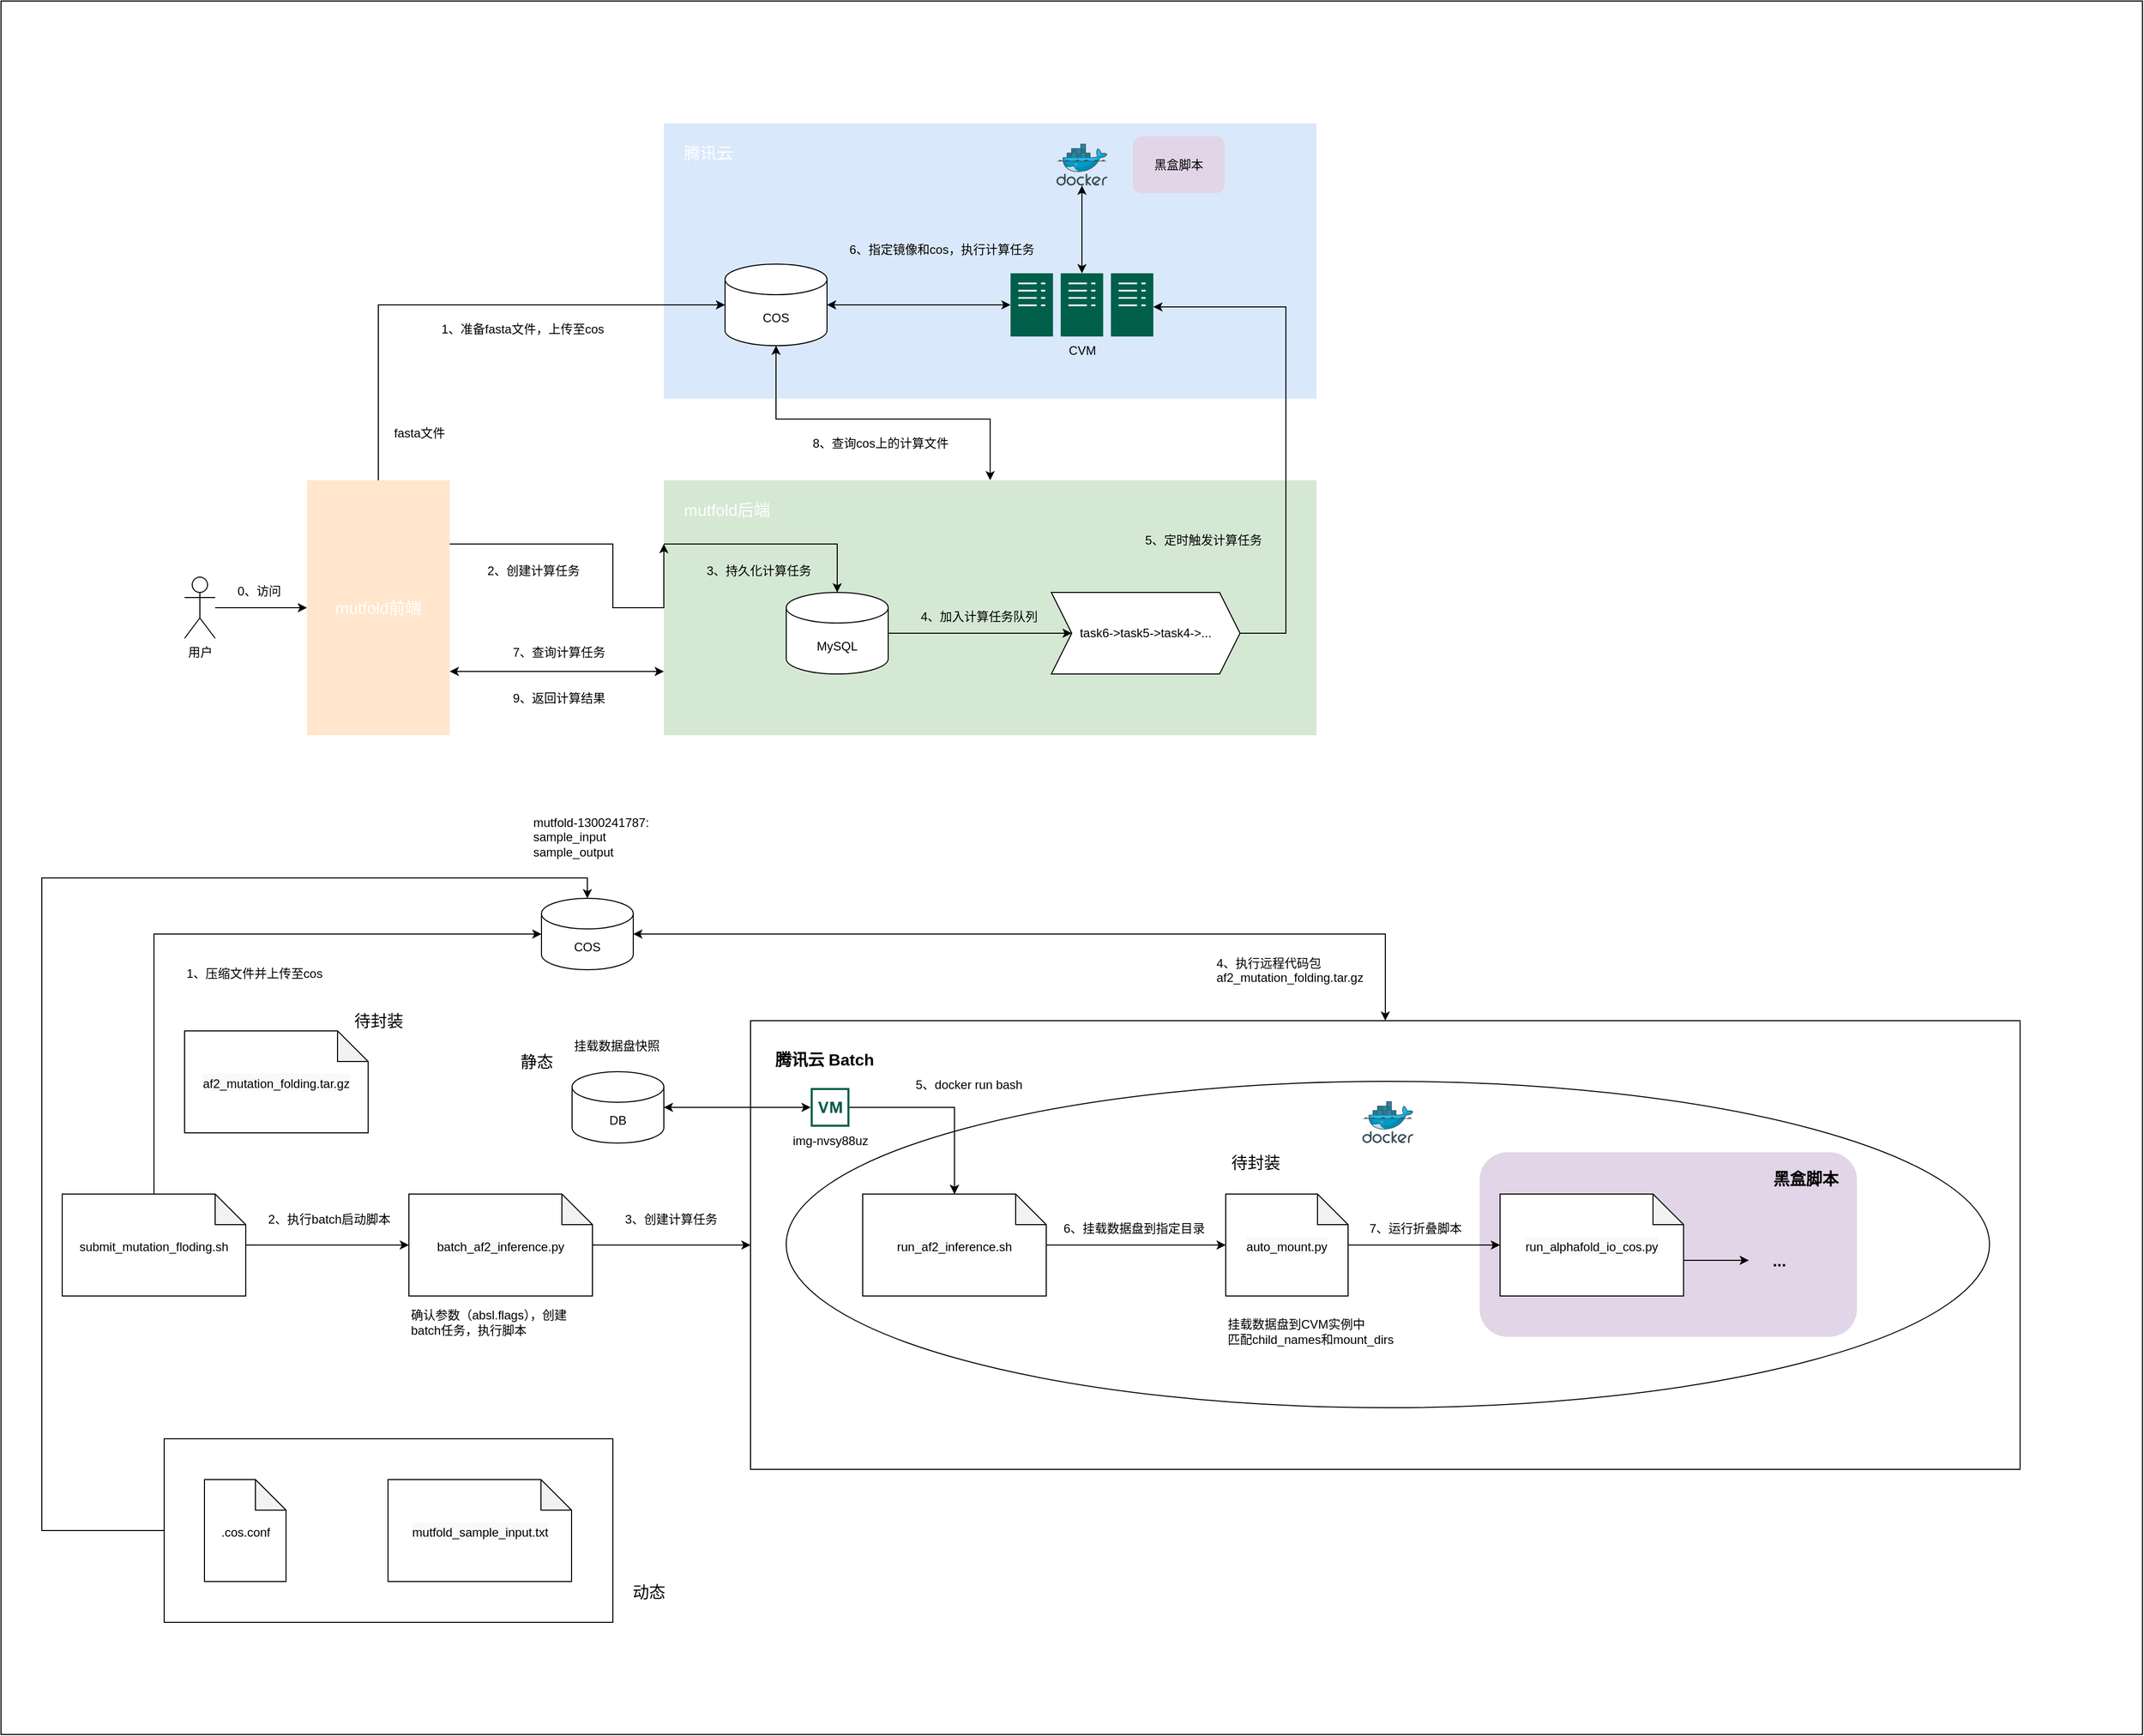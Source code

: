 <mxfile version="17.1.3" type="github" pages="2">
  <diagram id="PaMLHSJBzjiJ5cQbQYLu" name="Mutfold架构图">
    <mxGraphModel dx="1298" dy="834" grid="1" gridSize="10" guides="1" tooltips="1" connect="1" arrows="1" fold="1" page="1" pageScale="1" pageWidth="827" pageHeight="1169" math="0" shadow="0">
      <root>
        <mxCell id="0" />
        <mxCell id="1" parent="0" />
        <mxCell id="-6lMQvuyPs8rFw9tTsgk-92" value="" style="rounded=0;whiteSpace=wrap;html=1;fontSize=16;fontColor=#000000;" parent="1" vertex="1">
          <mxGeometry x="40" y="40" width="2100" height="1700" as="geometry" />
        </mxCell>
        <mxCell id="-6lMQvuyPs8rFw9tTsgk-93" style="edgeStyle=orthogonalEdgeStyle;rounded=0;orthogonalLoop=1;jettySize=auto;html=1;exitX=0;exitY=0.5;exitDx=0;exitDy=0;entryX=0.5;entryY=0;entryDx=0;entryDy=0;entryPerimeter=0;fontSize=16;fontColor=#000000;startArrow=none;startFill=0;endArrow=classic;endFill=1;" parent="1" source="-6lMQvuyPs8rFw9tTsgk-82" target="-6lMQvuyPs8rFw9tTsgk-31" edge="1">
          <mxGeometry relative="1" as="geometry">
            <Array as="points">
              <mxPoint x="80" y="1540" />
              <mxPoint x="80" y="900" />
              <mxPoint x="615" y="900" />
            </Array>
          </mxGeometry>
        </mxCell>
        <mxCell id="-6lMQvuyPs8rFw9tTsgk-82" value="" style="rounded=0;whiteSpace=wrap;html=1;fontSize=16;fontColor=#000000;" parent="1" vertex="1">
          <mxGeometry x="200" y="1450" width="440" height="180" as="geometry" />
        </mxCell>
        <mxCell id="-6lMQvuyPs8rFw9tTsgk-43" value="&lt;font style=&quot;font-size: 16px&quot;&gt;&lt;b&gt;&amp;nbsp; &amp;nbsp;&lt;font style=&quot;font-size: 16px&quot;&gt; &amp;nbsp;腾讯云 Batch&lt;/font&gt;&lt;br&gt;&lt;br&gt;&lt;br&gt;&lt;br&gt;&lt;br&gt;&lt;br&gt;&lt;br&gt;&lt;br&gt;&lt;br&gt;&lt;br&gt;&lt;br&gt;&lt;br&gt;&lt;br&gt;&lt;br&gt;&lt;br&gt;&lt;br&gt;&lt;br&gt;&lt;br&gt;&lt;br&gt;&lt;br&gt;&lt;/b&gt;&lt;/font&gt;" style="rounded=0;whiteSpace=wrap;html=1;fontSize=12;fontColor=#000000;align=left;" parent="1" vertex="1">
          <mxGeometry x="775" y="1040" width="1245" height="440" as="geometry" />
        </mxCell>
        <mxCell id="-6lMQvuyPs8rFw9tTsgk-79" value="" style="ellipse;whiteSpace=wrap;html=1;fontSize=16;fontColor=#000000;" parent="1" vertex="1">
          <mxGeometry x="810" y="1099.5" width="1180" height="320" as="geometry" />
        </mxCell>
        <mxCell id="-6lMQvuyPs8rFw9tTsgk-72" value="" style="rounded=1;whiteSpace=wrap;html=1;fontSize=12;fillColor=#e1d5e7;strokeColor=none;" parent="1" vertex="1">
          <mxGeometry x="1490" y="1169" width="370" height="181" as="geometry" />
        </mxCell>
        <mxCell id="BWl7ARk_XlkrGarGOwxK-12" value="&lt;font style=&quot;font-size: 16px&quot;&gt;&lt;font color=&quot;#ffffff&quot;&gt;&lt;font style=&quot;font-size: 16px&quot;&gt;&amp;nbsp; &amp;nbsp; mutfold后端&lt;br&gt;&lt;br&gt;&lt;br&gt;&lt;/font&gt;&lt;br&gt;&lt;br&gt;&lt;br&gt;&lt;br&gt;&lt;br&gt;&lt;br&gt;&lt;br&gt;&lt;/font&gt;&lt;br&gt;&lt;/font&gt;" style="rounded=0;whiteSpace=wrap;html=1;fillColor=#d5e8d4;strokeColor=none;align=left;" parent="1" vertex="1">
          <mxGeometry x="690" y="510" width="640" height="250" as="geometry" />
        </mxCell>
        <mxCell id="-6lMQvuyPs8rFw9tTsgk-23" value="&lt;div style=&quot;font-size: 16px&quot;&gt;&lt;font style=&quot;font-size: 16px&quot; color=&quot;#ffffff&quot;&gt;&amp;nbsp; &amp;nbsp; 腾讯云&lt;/font&gt;&lt;/div&gt;&lt;div style=&quot;font-size: 16px&quot;&gt;&lt;font style=&quot;font-size: 16px&quot; color=&quot;#ffffff&quot;&gt;&lt;br&gt;&lt;/font&gt;&lt;/div&gt;&lt;font style=&quot;font-size: 16px&quot;&gt;&lt;font color=&quot;#ffffff&quot;&gt;&lt;br&gt;&lt;br&gt;&lt;br&gt;&lt;br&gt;&lt;br&gt;&lt;br&gt;&lt;br&gt;&lt;br&gt;&lt;br&gt;&lt;/font&gt;&lt;br&gt;&lt;/font&gt;" style="rounded=0;whiteSpace=wrap;html=1;align=left;fillColor=#dae8fc;strokeColor=none;" parent="1" vertex="1">
          <mxGeometry x="690" y="160" width="640" height="270" as="geometry" />
        </mxCell>
        <mxCell id="BWl7ARk_XlkrGarGOwxK-1" value="1、准备fasta文件，上传至cos" style="text;whiteSpace=wrap;html=1;" parent="1" vertex="1">
          <mxGeometry x="470" y="348" width="180" height="30" as="geometry" />
        </mxCell>
        <mxCell id="BWl7ARk_XlkrGarGOwxK-2" value="2、创建计算任务" style="text;whiteSpace=wrap;html=1;" parent="1" vertex="1">
          <mxGeometry x="515" y="585" width="100" height="30" as="geometry" />
        </mxCell>
        <mxCell id="BWl7ARk_XlkrGarGOwxK-4" value="fasta文件" style="shape=image;html=1;verticalAlign=top;verticalLabelPosition=bottom;labelBackgroundColor=#ffffff;imageAspect=0;aspect=fixed;image=https://cdn2.iconfinder.com/data/icons/essential-web-1-1/50/files-pages-print-copy-papers-128.png" parent="1" vertex="1">
          <mxGeometry x="430" y="410" width="40" height="40" as="geometry" />
        </mxCell>
        <mxCell id="BWl7ARk_XlkrGarGOwxK-5" value="COS" style="shape=cylinder3;whiteSpace=wrap;html=1;boundedLbl=1;backgroundOutline=1;size=15;" parent="1" vertex="1">
          <mxGeometry x="750" y="298" width="100" height="80" as="geometry" />
        </mxCell>
        <mxCell id="BWl7ARk_XlkrGarGOwxK-16" style="edgeStyle=orthogonalEdgeStyle;rounded=0;orthogonalLoop=1;jettySize=auto;html=1;exitX=1;exitY=0.25;exitDx=0;exitDy=0;entryX=0;entryY=0.25;entryDx=0;entryDy=0;" parent="1" source="BWl7ARk_XlkrGarGOwxK-6" target="BWl7ARk_XlkrGarGOwxK-12" edge="1">
          <mxGeometry relative="1" as="geometry">
            <Array as="points">
              <mxPoint x="640" y="573" />
              <mxPoint x="640" y="635" />
            </Array>
          </mxGeometry>
        </mxCell>
        <mxCell id="-6lMQvuyPs8rFw9tTsgk-14" style="edgeStyle=orthogonalEdgeStyle;rounded=0;orthogonalLoop=1;jettySize=auto;html=1;exitX=1;exitY=0.75;exitDx=0;exitDy=0;entryX=0;entryY=0.75;entryDx=0;entryDy=0;startArrow=classic;startFill=1;" parent="1" source="BWl7ARk_XlkrGarGOwxK-6" target="BWl7ARk_XlkrGarGOwxK-12" edge="1">
          <mxGeometry relative="1" as="geometry" />
        </mxCell>
        <mxCell id="-6lMQvuyPs8rFw9tTsgk-27" style="edgeStyle=orthogonalEdgeStyle;rounded=0;orthogonalLoop=1;jettySize=auto;html=1;entryX=0;entryY=0.5;entryDx=0;entryDy=0;entryPerimeter=0;fontSize=16;fontColor=#FFFFFF;startArrow=none;startFill=0;endArrow=classic;endFill=1;" parent="1" source="BWl7ARk_XlkrGarGOwxK-6" target="BWl7ARk_XlkrGarGOwxK-5" edge="1">
          <mxGeometry relative="1" as="geometry">
            <Array as="points">
              <mxPoint x="410" y="338" />
            </Array>
          </mxGeometry>
        </mxCell>
        <mxCell id="BWl7ARk_XlkrGarGOwxK-6" value="&lt;font style=&quot;font-size: 16px&quot; color=&quot;#ffffff&quot;&gt;mutfold前端&lt;/font&gt;" style="rounded=0;whiteSpace=wrap;html=1;fillColor=#ffe6cc;strokeColor=none;" parent="1" vertex="1">
          <mxGeometry x="340" y="510" width="140" height="250" as="geometry" />
        </mxCell>
        <mxCell id="BWl7ARk_XlkrGarGOwxK-9" style="edgeStyle=orthogonalEdgeStyle;rounded=0;orthogonalLoop=1;jettySize=auto;html=1;" parent="1" source="BWl7ARk_XlkrGarGOwxK-8" target="BWl7ARk_XlkrGarGOwxK-6" edge="1">
          <mxGeometry relative="1" as="geometry" />
        </mxCell>
        <mxCell id="BWl7ARk_XlkrGarGOwxK-8" value="用户" style="shape=umlActor;verticalLabelPosition=bottom;verticalAlign=top;html=1;outlineConnect=0;" parent="1" vertex="1">
          <mxGeometry x="220" y="605" width="30" height="60" as="geometry" />
        </mxCell>
        <mxCell id="-6lMQvuyPs8rFw9tTsgk-19" style="edgeStyle=orthogonalEdgeStyle;rounded=0;orthogonalLoop=1;jettySize=auto;html=1;exitX=0.5;exitY=0;exitDx=0;exitDy=0;entryX=0.5;entryY=1;entryDx=0;entryDy=0;entryPerimeter=0;startArrow=classic;startFill=1;" parent="1" source="BWl7ARk_XlkrGarGOwxK-12" target="BWl7ARk_XlkrGarGOwxK-5" edge="1">
          <mxGeometry relative="1" as="geometry">
            <Array as="points">
              <mxPoint x="1010" y="450" />
              <mxPoint x="800" y="450" />
            </Array>
          </mxGeometry>
        </mxCell>
        <mxCell id="-6lMQvuyPs8rFw9tTsgk-11" style="edgeStyle=orthogonalEdgeStyle;rounded=0;orthogonalLoop=1;jettySize=auto;html=1;startArrow=classic;startFill=1;" parent="1" source="BWl7ARk_XlkrGarGOwxK-14" target="BWl7ARk_XlkrGarGOwxK-15" edge="1">
          <mxGeometry relative="1" as="geometry" />
        </mxCell>
        <mxCell id="-6lMQvuyPs8rFw9tTsgk-13" style="edgeStyle=orthogonalEdgeStyle;rounded=0;orthogonalLoop=1;jettySize=auto;html=1;startArrow=classic;startFill=1;" parent="1" source="BWl7ARk_XlkrGarGOwxK-14" target="BWl7ARk_XlkrGarGOwxK-5" edge="1">
          <mxGeometry relative="1" as="geometry" />
        </mxCell>
        <mxCell id="BWl7ARk_XlkrGarGOwxK-14" value="CVM" style="sketch=0;pointerEvents=1;shadow=0;dashed=0;html=1;strokeColor=none;fillColor=#005F4B;labelPosition=center;verticalLabelPosition=bottom;verticalAlign=top;align=center;outlineConnect=0;shape=mxgraph.veeam2.server_cluster;" parent="1" vertex="1">
          <mxGeometry x="1030" y="307" width="140" height="62" as="geometry" />
        </mxCell>
        <mxCell id="BWl7ARk_XlkrGarGOwxK-15" value="" style="sketch=0;aspect=fixed;html=1;points=[];align=center;image;fontSize=12;image=img/lib/mscae/Docker.svg;" parent="1" vertex="1">
          <mxGeometry x="1075" y="180" width="50" height="41" as="geometry" />
        </mxCell>
        <mxCell id="-6lMQvuyPs8rFw9tTsgk-2" value="5、定时触发计算任务" style="text;whiteSpace=wrap;html=1;" parent="1" vertex="1">
          <mxGeometry x="1160" y="555" width="121" height="30" as="geometry" />
        </mxCell>
        <mxCell id="-6lMQvuyPs8rFw9tTsgk-8" style="edgeStyle=orthogonalEdgeStyle;rounded=0;orthogonalLoop=1;jettySize=auto;html=1;" parent="1" source="-6lMQvuyPs8rFw9tTsgk-3" target="-6lMQvuyPs8rFw9tTsgk-7" edge="1">
          <mxGeometry relative="1" as="geometry" />
        </mxCell>
        <mxCell id="-6lMQvuyPs8rFw9tTsgk-3" value="MySQL" style="shape=cylinder3;whiteSpace=wrap;html=1;boundedLbl=1;backgroundOutline=1;size=15;" parent="1" vertex="1">
          <mxGeometry x="810" y="620" width="100" height="80" as="geometry" />
        </mxCell>
        <mxCell id="-6lMQvuyPs8rFw9tTsgk-6" value="3、持久化计算任务" style="text;whiteSpace=wrap;html=1;" parent="1" vertex="1">
          <mxGeometry x="730" y="585" width="120" height="30" as="geometry" />
        </mxCell>
        <mxCell id="-6lMQvuyPs8rFw9tTsgk-10" style="edgeStyle=orthogonalEdgeStyle;rounded=0;orthogonalLoop=1;jettySize=auto;html=1;exitX=1;exitY=0.5;exitDx=0;exitDy=0;" parent="1" source="-6lMQvuyPs8rFw9tTsgk-7" target="BWl7ARk_XlkrGarGOwxK-14" edge="1">
          <mxGeometry relative="1" as="geometry">
            <Array as="points">
              <mxPoint x="1300" y="660" />
              <mxPoint x="1300" y="340" />
            </Array>
          </mxGeometry>
        </mxCell>
        <mxCell id="-6lMQvuyPs8rFw9tTsgk-7" value="task6-&amp;gt;task5-&amp;gt;task4-&amp;gt;..." style="shape=step;perimeter=stepPerimeter;whiteSpace=wrap;html=1;fixedSize=1;" parent="1" vertex="1">
          <mxGeometry x="1070" y="620" width="185" height="80" as="geometry" />
        </mxCell>
        <mxCell id="-6lMQvuyPs8rFw9tTsgk-9" value="4、加入计算任务队列" style="text;whiteSpace=wrap;html=1;" parent="1" vertex="1">
          <mxGeometry x="940" y="630" width="120" height="30" as="geometry" />
        </mxCell>
        <mxCell id="-6lMQvuyPs8rFw9tTsgk-12" value="6、指定镜像和cos，执行计算任务" style="text;whiteSpace=wrap;html=1;" parent="1" vertex="1">
          <mxGeometry x="870" y="270" width="210" height="30" as="geometry" />
        </mxCell>
        <mxCell id="-6lMQvuyPs8rFw9tTsgk-16" value="7、查询计算任务" style="text;whiteSpace=wrap;html=1;" parent="1" vertex="1">
          <mxGeometry x="540" y="665" width="100" height="30" as="geometry" />
        </mxCell>
        <mxCell id="-6lMQvuyPs8rFw9tTsgk-17" value="9、返回计算结果" style="text;whiteSpace=wrap;html=1;" parent="1" vertex="1">
          <mxGeometry x="540" y="710" width="100" height="30" as="geometry" />
        </mxCell>
        <mxCell id="-6lMQvuyPs8rFw9tTsgk-20" value="8、查询cos上的计算文件" style="text;whiteSpace=wrap;html=1;" parent="1" vertex="1">
          <mxGeometry x="834" y="460" width="150" height="30" as="geometry" />
        </mxCell>
        <mxCell id="-6lMQvuyPs8rFw9tTsgk-26" value="0、访问" style="text;whiteSpace=wrap;html=1;" parent="1" vertex="1">
          <mxGeometry x="270" y="605" width="60" height="30" as="geometry" />
        </mxCell>
        <mxCell id="-6lMQvuyPs8rFw9tTsgk-29" value="&lt;font color=&quot;#000000&quot;&gt;&lt;font style=&quot;font-size: 12px&quot;&gt;.cos.conf&lt;/font&gt;&lt;br&gt;&lt;/font&gt;" style="shape=note;whiteSpace=wrap;html=1;backgroundOutline=1;darkOpacity=0.05;fontSize=16;fontColor=#FFFFFF;" parent="1" vertex="1">
          <mxGeometry x="239.5" y="1490" width="80" height="100" as="geometry" />
        </mxCell>
        <mxCell id="-6lMQvuyPs8rFw9tTsgk-39" style="edgeStyle=orthogonalEdgeStyle;rounded=0;orthogonalLoop=1;jettySize=auto;html=1;entryX=0;entryY=0.5;entryDx=0;entryDy=0;entryPerimeter=0;fontSize=12;fontColor=#000000;startArrow=none;startFill=0;endArrow=classic;endFill=1;" parent="1" source="-6lMQvuyPs8rFw9tTsgk-30" target="-6lMQvuyPs8rFw9tTsgk-38" edge="1">
          <mxGeometry relative="1" as="geometry" />
        </mxCell>
        <mxCell id="-6lMQvuyPs8rFw9tTsgk-40" style="edgeStyle=orthogonalEdgeStyle;rounded=0;orthogonalLoop=1;jettySize=auto;html=1;entryX=0;entryY=0.5;entryDx=0;entryDy=0;entryPerimeter=0;fontSize=12;fontColor=#000000;startArrow=none;startFill=0;endArrow=classic;endFill=1;exitX=0.5;exitY=0;exitDx=0;exitDy=0;exitPerimeter=0;" parent="1" source="-6lMQvuyPs8rFw9tTsgk-30" target="-6lMQvuyPs8rFw9tTsgk-31" edge="1">
          <mxGeometry relative="1" as="geometry">
            <Array as="points">
              <mxPoint x="190" y="955" />
            </Array>
          </mxGeometry>
        </mxCell>
        <mxCell id="-6lMQvuyPs8rFw9tTsgk-30" value="&lt;font color=&quot;#000000&quot;&gt;&lt;font style=&quot;font-size: 12px&quot;&gt;submit_mutation_floding.sh&lt;/font&gt;&lt;br&gt;&lt;/font&gt;" style="shape=note;whiteSpace=wrap;html=1;backgroundOutline=1;darkOpacity=0.05;fontSize=16;fontColor=#FFFFFF;" parent="1" vertex="1">
          <mxGeometry x="100" y="1210" width="180" height="100" as="geometry" />
        </mxCell>
        <mxCell id="-6lMQvuyPs8rFw9tTsgk-55" style="edgeStyle=orthogonalEdgeStyle;rounded=0;orthogonalLoop=1;jettySize=auto;html=1;fontSize=12;fontColor=#000000;startArrow=classic;startFill=1;endArrow=classic;endFill=1;" parent="1" source="-6lMQvuyPs8rFw9tTsgk-31" target="-6lMQvuyPs8rFw9tTsgk-43" edge="1">
          <mxGeometry relative="1" as="geometry" />
        </mxCell>
        <mxCell id="-6lMQvuyPs8rFw9tTsgk-31" value="COS" style="shape=cylinder3;whiteSpace=wrap;html=1;boundedLbl=1;backgroundOutline=1;size=15;fontSize=12;fontColor=#000000;" parent="1" vertex="1">
          <mxGeometry x="570" y="920" width="90" height="70" as="geometry" />
        </mxCell>
        <mxCell id="-6lMQvuyPs8rFw9tTsgk-34" value="mutfold-1300241787:&lt;br&gt;sample_input&lt;br&gt;sample_output" style="text;html=1;strokeColor=none;fillColor=none;align=left;verticalAlign=middle;whiteSpace=wrap;rounded=0;fontSize=12;fontColor=#000000;" parent="1" vertex="1">
          <mxGeometry x="560" y="830" width="130" height="60" as="geometry" />
        </mxCell>
        <mxCell id="-6lMQvuyPs8rFw9tTsgk-36" value="&lt;span style=&quot;text-align: center ; text-indent: 0px ; background-color: rgb(248 , 249 , 250) ; display: inline ; float: none&quot;&gt;&lt;font color=&quot;#000000&quot; face=&quot;helvetica&quot;&gt;&lt;span style=&quot;font-size: 12px&quot;&gt;af2_mutation_folding.tar.gz&lt;/span&gt;&lt;/font&gt;&lt;br&gt;&lt;/span&gt;" style="shape=note;whiteSpace=wrap;html=1;backgroundOutline=1;darkOpacity=0.05;fontSize=16;fontColor=#FFFFFF;" parent="1" vertex="1">
          <mxGeometry x="220" y="1050" width="180" height="100" as="geometry" />
        </mxCell>
        <mxCell id="-6lMQvuyPs8rFw9tTsgk-45" style="edgeStyle=orthogonalEdgeStyle;rounded=0;orthogonalLoop=1;jettySize=auto;html=1;entryX=0;entryY=0.5;entryDx=0;entryDy=0;fontSize=12;fontColor=#000000;startArrow=none;startFill=0;endArrow=classic;endFill=1;" parent="1" source="-6lMQvuyPs8rFw9tTsgk-38" target="-6lMQvuyPs8rFw9tTsgk-43" edge="1">
          <mxGeometry relative="1" as="geometry" />
        </mxCell>
        <mxCell id="-6lMQvuyPs8rFw9tTsgk-38" value="&lt;span style=&quot;color: rgb(0 , 0 , 0) ; font-family: &amp;#34;helvetica&amp;#34; ; font-size: 12px ; font-style: normal ; font-weight: 400 ; letter-spacing: normal ; text-align: center ; text-indent: 0px ; text-transform: none ; word-spacing: 0px ; background-color: rgb(248 , 249 , 250) ; display: inline ; float: none&quot;&gt;batch_af2_inference.py&lt;/span&gt;" style="shape=note;whiteSpace=wrap;html=1;backgroundOutline=1;darkOpacity=0.05;fontSize=16;fontColor=#FFFFFF;" parent="1" vertex="1">
          <mxGeometry x="440" y="1210" width="180" height="100" as="geometry" />
        </mxCell>
        <mxCell id="-6lMQvuyPs8rFw9tTsgk-66" style="edgeStyle=orthogonalEdgeStyle;rounded=0;orthogonalLoop=1;jettySize=auto;html=1;entryX=0;entryY=0.5;entryDx=0;entryDy=0;entryPerimeter=0;fontSize=12;fontColor=#000000;startArrow=none;startFill=0;endArrow=classic;endFill=1;" parent="1" source="-6lMQvuyPs8rFw9tTsgk-41" target="-6lMQvuyPs8rFw9tTsgk-65" edge="1">
          <mxGeometry relative="1" as="geometry" />
        </mxCell>
        <mxCell id="-6lMQvuyPs8rFw9tTsgk-41" value="&lt;span style=&quot;color: rgb(0 , 0 , 0) ; font-family: &amp;#34;helvetica&amp;#34; ; font-size: 12px ; font-style: normal ; font-weight: 400 ; letter-spacing: normal ; text-align: center ; text-indent: 0px ; text-transform: none ; word-spacing: 0px ; background-color: rgb(248 , 249 , 250) ; display: inline ; float: none&quot;&gt;run_af2_inference.sh&lt;/span&gt;" style="shape=note;whiteSpace=wrap;html=1;backgroundOutline=1;darkOpacity=0.05;fontSize=16;fontColor=#FFFFFF;" parent="1" vertex="1">
          <mxGeometry x="885" y="1210" width="180" height="100" as="geometry" />
        </mxCell>
        <mxCell id="-6lMQvuyPs8rFw9tTsgk-42" value="确认参数（absl.flags），创建batch任务，执行脚本" style="text;html=1;strokeColor=none;fillColor=none;align=left;verticalAlign=middle;whiteSpace=wrap;rounded=0;fontSize=12;fontColor=#000000;" parent="1" vertex="1">
          <mxGeometry x="440" y="1321" width="180" height="30" as="geometry" />
        </mxCell>
        <mxCell id="-6lMQvuyPs8rFw9tTsgk-46" style="edgeStyle=orthogonalEdgeStyle;rounded=0;orthogonalLoop=1;jettySize=auto;html=1;entryX=0.5;entryY=0;entryDx=0;entryDy=0;entryPerimeter=0;fontSize=12;fontColor=#000000;startArrow=none;startFill=0;endArrow=classic;endFill=1;" parent="1" source="-6lMQvuyPs8rFw9tTsgk-44" target="-6lMQvuyPs8rFw9tTsgk-41" edge="1">
          <mxGeometry relative="1" as="geometry" />
        </mxCell>
        <mxCell id="-6lMQvuyPs8rFw9tTsgk-87" value="" style="edgeStyle=orthogonalEdgeStyle;rounded=0;orthogonalLoop=1;jettySize=auto;html=1;fontSize=16;fontColor=#000000;startArrow=none;startFill=0;endArrow=classic;endFill=1;" parent="1" source="-6lMQvuyPs8rFw9tTsgk-44" target="-6lMQvuyPs8rFw9tTsgk-41" edge="1">
          <mxGeometry relative="1" as="geometry" />
        </mxCell>
        <mxCell id="-6lMQvuyPs8rFw9tTsgk-44" value="img-nvsy88uz" style="sketch=0;pointerEvents=1;shadow=0;dashed=0;html=1;strokeColor=none;fillColor=#005F4B;labelPosition=center;verticalLabelPosition=bottom;verticalAlign=top;align=center;outlineConnect=0;shape=mxgraph.veeam2.vm_snapshot;" parent="1" vertex="1">
          <mxGeometry x="834" y="1106" width="38" height="38" as="geometry" />
        </mxCell>
        <mxCell id="-6lMQvuyPs8rFw9tTsgk-47" value="&lt;span style=&quot;text-align: center ; text-indent: 0px ; background-color: rgb(248 , 249 , 250) ; display: inline ; float: none&quot;&gt;&lt;font color=&quot;#000000&quot; face=&quot;helvetica&quot;&gt;&lt;span style=&quot;font-size: 12px&quot;&gt;mutfold_sample_input.txt&lt;/span&gt;&lt;/font&gt;&lt;br&gt;&lt;/span&gt;" style="shape=note;whiteSpace=wrap;html=1;backgroundOutline=1;darkOpacity=0.05;fontSize=16;fontColor=#FFFFFF;" parent="1" vertex="1">
          <mxGeometry x="419.5" y="1490" width="180" height="100" as="geometry" />
        </mxCell>
        <mxCell id="-6lMQvuyPs8rFw9tTsgk-48" value="" style="sketch=0;aspect=fixed;html=1;points=[];align=center;image;fontSize=12;image=img/lib/mscae/Docker.svg;fontColor=#000000;" parent="1" vertex="1">
          <mxGeometry x="1375" y="1119" width="50" height="41" as="geometry" />
        </mxCell>
        <mxCell id="-6lMQvuyPs8rFw9tTsgk-49" value="1、压缩文件并上传至cos" style="text;whiteSpace=wrap;html=1;" parent="1" vertex="1">
          <mxGeometry x="220" y="980" width="150" height="30" as="geometry" />
        </mxCell>
        <mxCell id="-6lMQvuyPs8rFw9tTsgk-50" value="2、执行batch启动脚本" style="text;whiteSpace=wrap;html=1;" parent="1" vertex="1">
          <mxGeometry x="300" y="1221" width="150" height="30" as="geometry" />
        </mxCell>
        <mxCell id="-6lMQvuyPs8rFw9tTsgk-51" value="3、创建计算任务" style="text;whiteSpace=wrap;html=1;" parent="1" vertex="1">
          <mxGeometry x="650" y="1221" width="150" height="30" as="geometry" />
        </mxCell>
        <mxCell id="-6lMQvuyPs8rFw9tTsgk-52" value="5、docker run bash" style="text;whiteSpace=wrap;html=1;" parent="1" vertex="1">
          <mxGeometry x="935" y="1089" width="150" height="30" as="geometry" />
        </mxCell>
        <mxCell id="-6lMQvuyPs8rFw9tTsgk-54" value="4、执行远程代码包&lt;br&gt;&lt;span style=&quot;font-family: &amp;#34;helvetica&amp;#34; ; text-align: center&quot;&gt;af2_mutation_folding.tar.gz&lt;/span&gt;" style="text;whiteSpace=wrap;html=1;" parent="1" vertex="1">
          <mxGeometry x="1230" y="970" width="150" height="30" as="geometry" />
        </mxCell>
        <mxCell id="-6lMQvuyPs8rFw9tTsgk-62" style="edgeStyle=orthogonalEdgeStyle;rounded=0;orthogonalLoop=1;jettySize=auto;html=1;fontSize=12;fontColor=#000000;startArrow=classic;startFill=1;endArrow=classic;endFill=1;" parent="1" source="-6lMQvuyPs8rFw9tTsgk-58" target="-6lMQvuyPs8rFw9tTsgk-44" edge="1">
          <mxGeometry relative="1" as="geometry" />
        </mxCell>
        <mxCell id="-6lMQvuyPs8rFw9tTsgk-58" value="DB" style="shape=cylinder3;whiteSpace=wrap;html=1;boundedLbl=1;backgroundOutline=1;size=15;fontSize=12;fontColor=#000000;" parent="1" vertex="1">
          <mxGeometry x="600" y="1090" width="90" height="70" as="geometry" />
        </mxCell>
        <mxCell id="-6lMQvuyPs8rFw9tTsgk-63" value="挂载数据盘快照" style="text;html=1;strokeColor=none;fillColor=none;align=left;verticalAlign=middle;whiteSpace=wrap;rounded=0;fontSize=12;fontColor=#000000;" parent="1" vertex="1">
          <mxGeometry x="600" y="1050" width="140" height="30" as="geometry" />
        </mxCell>
        <mxCell id="-6lMQvuyPs8rFw9tTsgk-68" style="edgeStyle=orthogonalEdgeStyle;rounded=0;orthogonalLoop=1;jettySize=auto;html=1;fontSize=12;fontColor=#000000;startArrow=none;startFill=0;endArrow=classic;endFill=1;" parent="1" source="-6lMQvuyPs8rFw9tTsgk-65" target="-6lMQvuyPs8rFw9tTsgk-67" edge="1">
          <mxGeometry relative="1" as="geometry" />
        </mxCell>
        <mxCell id="-6lMQvuyPs8rFw9tTsgk-65" value="&lt;span style=&quot;text-align: center ; text-indent: 0px ; background-color: rgb(248 , 249 , 250) ; display: inline ; float: none&quot;&gt;&lt;font color=&quot;#000000&quot; face=&quot;helvetica&quot;&gt;&lt;span style=&quot;font-size: 12px&quot;&gt;auto_mount.py&lt;/span&gt;&lt;/font&gt;&lt;br&gt;&lt;/span&gt;" style="shape=note;whiteSpace=wrap;html=1;backgroundOutline=1;darkOpacity=0.05;fontSize=16;fontColor=#FFFFFF;" parent="1" vertex="1">
          <mxGeometry x="1241" y="1210" width="120" height="100" as="geometry" />
        </mxCell>
        <mxCell id="-6lMQvuyPs8rFw9tTsgk-74" style="edgeStyle=orthogonalEdgeStyle;rounded=0;orthogonalLoop=1;jettySize=auto;html=1;exitX=0;exitY=0;exitDx=180;exitDy=65;exitPerimeter=0;entryX=0;entryY=0.5;entryDx=0;entryDy=0;fontSize=12;fontColor=#000000;startArrow=none;startFill=0;endArrow=classic;endFill=1;" parent="1" source="-6lMQvuyPs8rFw9tTsgk-67" target="-6lMQvuyPs8rFw9tTsgk-73" edge="1">
          <mxGeometry relative="1" as="geometry" />
        </mxCell>
        <mxCell id="-6lMQvuyPs8rFw9tTsgk-67" value="&lt;span style=&quot;text-align: center ; text-indent: 0px ; background-color: rgb(248 , 249 , 250) ; display: inline ; float: none&quot;&gt;&lt;font color=&quot;#000000&quot; face=&quot;helvetica&quot;&gt;&lt;span style=&quot;font-size: 12px&quot;&gt;run_alphafold_io_cos.py&lt;/span&gt;&lt;/font&gt;&lt;br&gt;&lt;/span&gt;" style="shape=note;whiteSpace=wrap;html=1;backgroundOutline=1;darkOpacity=0.05;fontSize=16;fontColor=#FFFFFF;" parent="1" vertex="1">
          <mxGeometry x="1510" y="1210" width="180" height="100" as="geometry" />
        </mxCell>
        <mxCell id="-6lMQvuyPs8rFw9tTsgk-70" value="挂载数据盘到CVM实例中&lt;br&gt;匹配child_names和mount_dirs" style="text;html=1;strokeColor=none;fillColor=none;align=left;verticalAlign=middle;whiteSpace=wrap;rounded=0;fontSize=12;fontColor=#000000;" parent="1" vertex="1">
          <mxGeometry x="1241" y="1330" width="170" height="30" as="geometry" />
        </mxCell>
        <mxCell id="-6lMQvuyPs8rFw9tTsgk-73" value="&lt;font style=&quot;font-size: 16px&quot;&gt;&lt;b&gt;...&lt;/b&gt;&lt;/font&gt;" style="text;html=1;strokeColor=none;fillColor=none;align=center;verticalAlign=middle;whiteSpace=wrap;rounded=0;fontSize=12;fontColor=#000000;" parent="1" vertex="1">
          <mxGeometry x="1754" y="1260" width="60" height="30" as="geometry" />
        </mxCell>
        <mxCell id="-6lMQvuyPs8rFw9tTsgk-75" value="&lt;span style=&quot;font-size: 16px&quot;&gt;&lt;b&gt;黑盒脚本&lt;/b&gt;&lt;/span&gt;" style="text;html=1;strokeColor=none;fillColor=none;align=center;verticalAlign=middle;whiteSpace=wrap;rounded=0;fontSize=12;fontColor=#000000;" parent="1" vertex="1">
          <mxGeometry x="1770" y="1180" width="80" height="30" as="geometry" />
        </mxCell>
        <mxCell id="-6lMQvuyPs8rFw9tTsgk-76" value="6、挂载数据盘到指定目录" style="text;whiteSpace=wrap;html=1;" parent="1" vertex="1">
          <mxGeometry x="1080" y="1230" width="150" height="30" as="geometry" />
        </mxCell>
        <mxCell id="-6lMQvuyPs8rFw9tTsgk-80" value="7、运行折叠脚本" style="text;whiteSpace=wrap;html=1;" parent="1" vertex="1">
          <mxGeometry x="1380" y="1230" width="110" height="30" as="geometry" />
        </mxCell>
        <mxCell id="-6lMQvuyPs8rFw9tTsgk-81" style="edgeStyle=orthogonalEdgeStyle;rounded=0;orthogonalLoop=1;jettySize=auto;html=1;exitX=0;exitY=0.25;exitDx=0;exitDy=0;entryX=0.5;entryY=0;entryDx=0;entryDy=0;entryPerimeter=0;fontSize=16;fontColor=#000000;startArrow=none;startFill=0;endArrow=classic;endFill=1;" parent="1" source="BWl7ARk_XlkrGarGOwxK-12" target="-6lMQvuyPs8rFw9tTsgk-3" edge="1">
          <mxGeometry relative="1" as="geometry">
            <Array as="points">
              <mxPoint x="860" y="573" />
            </Array>
          </mxGeometry>
        </mxCell>
        <mxCell id="-6lMQvuyPs8rFw9tTsgk-85" value="黑盒脚本" style="rounded=1;whiteSpace=wrap;html=1;fontSize=12;fillColor=#e1d5e7;strokeColor=none;" parent="1" vertex="1">
          <mxGeometry x="1150" y="172.75" width="90" height="55.5" as="geometry" />
        </mxCell>
        <mxCell id="-6lMQvuyPs8rFw9tTsgk-88" value="动态" style="text;html=1;align=center;verticalAlign=middle;resizable=0;points=[];autosize=1;strokeColor=none;fillColor=none;fontSize=16;fontColor=#000000;" parent="1" vertex="1">
          <mxGeometry x="650" y="1590" width="50" height="20" as="geometry" />
        </mxCell>
        <mxCell id="-6lMQvuyPs8rFw9tTsgk-89" value="静态" style="text;html=1;align=center;verticalAlign=middle;resizable=0;points=[];autosize=1;strokeColor=none;fillColor=none;fontSize=16;fontColor=#000000;" parent="1" vertex="1">
          <mxGeometry x="540" y="1070" width="50" height="20" as="geometry" />
        </mxCell>
        <mxCell id="-6lMQvuyPs8rFw9tTsgk-90" value="待封装" style="text;html=1;align=center;verticalAlign=middle;resizable=0;points=[];autosize=1;strokeColor=none;fillColor=none;fontSize=16;fontColor=#000000;" parent="1" vertex="1">
          <mxGeometry x="380" y="1030" width="60" height="20" as="geometry" />
        </mxCell>
        <mxCell id="-6lMQvuyPs8rFw9tTsgk-91" value="待封装" style="text;html=1;align=center;verticalAlign=middle;resizable=0;points=[];autosize=1;strokeColor=none;fillColor=none;fontSize=16;fontColor=#000000;" parent="1" vertex="1">
          <mxGeometry x="1240" y="1169" width="60" height="20" as="geometry" />
        </mxCell>
      </root>
    </mxGraphModel>
  </diagram>
  <diagram id="8RjQIJqbAkTcEsICs100" name="数据库设计">
    <mxGraphModel dx="2558" dy="1112" grid="1" gridSize="10" guides="1" tooltips="1" connect="1" arrows="1" fold="1" page="1" pageScale="1" pageWidth="827" pageHeight="1169" math="0" shadow="0">
      <root>
        <mxCell id="iN7KQhG2xUNTD77pGo6v-0" />
        <mxCell id="iN7KQhG2xUNTD77pGo6v-1" parent="iN7KQhG2xUNTD77pGo6v-0" />
        <mxCell id="iN7KQhG2xUNTD77pGo6v-31" style="edgeStyle=none;rounded=0;orthogonalLoop=1;jettySize=auto;html=1;exitX=0.5;exitY=1;exitDx=0;exitDy=0;entryX=0.5;entryY=0;entryDx=0;entryDy=0;fontSize=16;endArrow=none;endFill=0;" parent="iN7KQhG2xUNTD77pGo6v-1" source="iN7KQhG2xUNTD77pGo6v-2" target="iN7KQhG2xUNTD77pGo6v-30" edge="1">
          <mxGeometry relative="1" as="geometry" />
        </mxCell>
        <mxCell id="iN7KQhG2xUNTD77pGo6v-33" value="1" style="edgeLabel;html=1;align=center;verticalAlign=middle;resizable=0;points=[];fontSize=16;" parent="iN7KQhG2xUNTD77pGo6v-31" vertex="1" connectable="0">
          <mxGeometry x="-0.109" relative="1" as="geometry">
            <mxPoint y="1" as="offset" />
          </mxGeometry>
        </mxCell>
        <mxCell id="iN7KQhG2xUNTD77pGo6v-2" value="&lt;font style=&quot;font-size: 16px&quot;&gt;&lt;b&gt;用户&lt;/b&gt;&lt;/font&gt;" style="rounded=0;whiteSpace=wrap;html=1;" parent="iN7KQhG2xUNTD77pGo6v-1" vertex="1">
          <mxGeometry x="120" y="279" width="120" height="60" as="geometry" />
        </mxCell>
        <mxCell id="iN7KQhG2xUNTD77pGo6v-35" style="edgeStyle=none;rounded=0;orthogonalLoop=1;jettySize=auto;html=1;exitX=0;exitY=0.75;exitDx=0;exitDy=0;entryX=1;entryY=0.5;entryDx=0;entryDy=0;fontSize=16;endArrow=none;endFill=0;" parent="iN7KQhG2xUNTD77pGo6v-1" source="iN7KQhG2xUNTD77pGo6v-4" target="iN7KQhG2xUNTD77pGo6v-34" edge="1">
          <mxGeometry relative="1" as="geometry" />
        </mxCell>
        <mxCell id="iN7KQhG2xUNTD77pGo6v-44" value="N" style="edgeLabel;html=1;align=center;verticalAlign=middle;resizable=0;points=[];fontSize=16;" parent="iN7KQhG2xUNTD77pGo6v-35" vertex="1" connectable="0">
          <mxGeometry x="0.061" y="1" relative="1" as="geometry">
            <mxPoint as="offset" />
          </mxGeometry>
        </mxCell>
        <mxCell id="iN7KQhG2xUNTD77pGo6v-39" style="edgeStyle=none;rounded=0;orthogonalLoop=1;jettySize=auto;html=1;exitX=0;exitY=0.5;exitDx=0;exitDy=0;entryX=1;entryY=0.5;entryDx=0;entryDy=0;fontSize=16;endArrow=none;endFill=0;" parent="iN7KQhG2xUNTD77pGo6v-1" source="iN7KQhG2xUNTD77pGo6v-4" target="iN7KQhG2xUNTD77pGo6v-7" edge="1">
          <mxGeometry relative="1" as="geometry" />
        </mxCell>
        <mxCell id="iN7KQhG2xUNTD77pGo6v-42" value="N" style="edgeLabel;html=1;align=center;verticalAlign=middle;resizable=0;points=[];fontSize=16;" parent="iN7KQhG2xUNTD77pGo6v-39" vertex="1" connectable="0">
          <mxGeometry x="0.476" y="-3" relative="1" as="geometry">
            <mxPoint as="offset" />
          </mxGeometry>
        </mxCell>
        <mxCell id="iN7KQhG2xUNTD77pGo6v-81" style="edgeStyle=none;rounded=0;orthogonalLoop=1;jettySize=auto;html=1;entryX=0.5;entryY=0;entryDx=0;entryDy=0;fontSize=16;endArrow=none;endFill=0;" parent="iN7KQhG2xUNTD77pGo6v-1" source="iN7KQhG2xUNTD77pGo6v-4" target="iN7KQhG2xUNTD77pGo6v-69" edge="1">
          <mxGeometry relative="1" as="geometry" />
        </mxCell>
        <mxCell id="iN7KQhG2xUNTD77pGo6v-82" value="1" style="edgeLabel;html=1;align=center;verticalAlign=middle;resizable=0;points=[];fontSize=16;" parent="iN7KQhG2xUNTD77pGo6v-81" vertex="1" connectable="0">
          <mxGeometry x="-0.15" relative="1" as="geometry">
            <mxPoint as="offset" />
          </mxGeometry>
        </mxCell>
        <mxCell id="iN7KQhG2xUNTD77pGo6v-4" value="&lt;font style=&quot;font-size: 16px&quot;&gt;&lt;b&gt;任务&lt;/b&gt;&lt;/font&gt;" style="rounded=0;whiteSpace=wrap;html=1;" parent="iN7KQhG2xUNTD77pGo6v-1" vertex="1">
          <mxGeometry x="620.66" y="404" width="120" height="60" as="geometry" />
        </mxCell>
        <mxCell id="iN7KQhG2xUNTD77pGo6v-40" style="edgeStyle=none;rounded=0;orthogonalLoop=1;jettySize=auto;html=1;exitX=0.75;exitY=0;exitDx=0;exitDy=0;entryX=0;entryY=0.5;entryDx=0;entryDy=0;fontSize=16;endArrow=none;endFill=0;" parent="iN7KQhG2xUNTD77pGo6v-1" source="iN7KQhG2xUNTD77pGo6v-6" target="iN7KQhG2xUNTD77pGo6v-34" edge="1">
          <mxGeometry relative="1" as="geometry" />
        </mxCell>
        <mxCell id="iN7KQhG2xUNTD77pGo6v-43" value="1" style="edgeLabel;html=1;align=center;verticalAlign=middle;resizable=0;points=[];fontSize=16;" parent="iN7KQhG2xUNTD77pGo6v-40" vertex="1" connectable="0">
          <mxGeometry x="0.162" y="-2" relative="1" as="geometry">
            <mxPoint as="offset" />
          </mxGeometry>
        </mxCell>
        <mxCell id="iN7KQhG2xUNTD77pGo6v-6" value="&lt;font style=&quot;font-size: 16px&quot;&gt;&lt;b&gt;COS（自己的）&lt;/b&gt;&lt;/font&gt;" style="rounded=0;whiteSpace=wrap;html=1;" parent="iN7KQhG2xUNTD77pGo6v-1" vertex="1">
          <mxGeometry x="120" y="574" width="120" height="60" as="geometry" />
        </mxCell>
        <mxCell id="iN7KQhG2xUNTD77pGo6v-38" style="edgeStyle=none;rounded=0;orthogonalLoop=1;jettySize=auto;html=1;exitX=0;exitY=0.5;exitDx=0;exitDy=0;entryX=1;entryY=0.5;entryDx=0;entryDy=0;fontSize=16;endArrow=none;endFill=0;" parent="iN7KQhG2xUNTD77pGo6v-1" source="iN7KQhG2xUNTD77pGo6v-7" target="iN7KQhG2xUNTD77pGo6v-2" edge="1">
          <mxGeometry relative="1" as="geometry" />
        </mxCell>
        <mxCell id="iN7KQhG2xUNTD77pGo6v-41" value="1" style="edgeLabel;html=1;align=center;verticalAlign=middle;resizable=0;points=[];fontSize=16;" parent="iN7KQhG2xUNTD77pGo6v-38" vertex="1" connectable="0">
          <mxGeometry x="-0.118" relative="1" as="geometry">
            <mxPoint as="offset" />
          </mxGeometry>
        </mxCell>
        <mxCell id="iN7KQhG2xUNTD77pGo6v-7" value="计算" style="rhombus;whiteSpace=wrap;html=1;fontSize=16;" parent="iN7KQhG2xUNTD77pGo6v-1" vertex="1">
          <mxGeometry x="394" y="334" width="80" height="80" as="geometry" />
        </mxCell>
        <mxCell id="iN7KQhG2xUNTD77pGo6v-29" style="edgeStyle=none;rounded=0;orthogonalLoop=1;jettySize=auto;html=1;exitX=0.5;exitY=1;exitDx=0;exitDy=0;entryX=0.75;entryY=0;entryDx=0;entryDy=0;fontSize=16;endArrow=none;endFill=0;" parent="iN7KQhG2xUNTD77pGo6v-1" source="iN7KQhG2xUNTD77pGo6v-12" target="iN7KQhG2xUNTD77pGo6v-2" edge="1">
          <mxGeometry relative="1" as="geometry" />
        </mxCell>
        <mxCell id="iN7KQhG2xUNTD77pGo6v-12" value="用户名" style="ellipse;whiteSpace=wrap;html=1;fontSize=16;" parent="iN7KQhG2xUNTD77pGo6v-1" vertex="1">
          <mxGeometry x="190" y="134" width="120" height="80" as="geometry" />
        </mxCell>
        <mxCell id="iN7KQhG2xUNTD77pGo6v-18" style="rounded=0;orthogonalLoop=1;jettySize=auto;html=1;exitX=0;exitY=1;exitDx=0;exitDy=0;entryX=1;entryY=0;entryDx=0;entryDy=0;fontSize=16;endArrow=none;endFill=0;" parent="iN7KQhG2xUNTD77pGo6v-1" source="iN7KQhG2xUNTD77pGo6v-13" target="iN7KQhG2xUNTD77pGo6v-2" edge="1">
          <mxGeometry relative="1" as="geometry" />
        </mxCell>
        <mxCell id="iN7KQhG2xUNTD77pGo6v-13" value="唯一标识（*）" style="ellipse;whiteSpace=wrap;html=1;fontSize=16;" parent="iN7KQhG2xUNTD77pGo6v-1" vertex="1">
          <mxGeometry x="320" y="189" width="120" height="80" as="geometry" />
        </mxCell>
        <mxCell id="iN7KQhG2xUNTD77pGo6v-14" value="&lt;b&gt;&lt;font color=&quot;#ff0000&quot;&gt;说明：&lt;/font&gt;这里省略了每个实体的基本属性，包括id、created_at、updated_at、deleted_at&lt;/b&gt;" style="text;html=1;align=center;verticalAlign=middle;resizable=0;points=[];autosize=1;strokeColor=none;fillColor=none;fontSize=16;" parent="iN7KQhG2xUNTD77pGo6v-1" vertex="1">
          <mxGeometry x="-350" y="884" width="640" height="20" as="geometry" />
        </mxCell>
        <mxCell id="iN7KQhG2xUNTD77pGo6v-20" style="rounded=0;orthogonalLoop=1;jettySize=auto;html=1;entryX=0.25;entryY=0;entryDx=0;entryDy=0;fontSize=16;endArrow=none;endFill=0;" parent="iN7KQhG2xUNTD77pGo6v-1" source="iN7KQhG2xUNTD77pGo6v-15" target="iN7KQhG2xUNTD77pGo6v-2" edge="1">
          <mxGeometry relative="1" as="geometry" />
        </mxCell>
        <mxCell id="iN7KQhG2xUNTD77pGo6v-15" value="协议版本" style="ellipse;whiteSpace=wrap;html=1;fontSize=16;" parent="iN7KQhG2xUNTD77pGo6v-1" vertex="1">
          <mxGeometry x="30" y="134" width="120" height="80" as="geometry" />
        </mxCell>
        <mxCell id="iN7KQhG2xUNTD77pGo6v-21" style="edgeStyle=none;rounded=0;orthogonalLoop=1;jettySize=auto;html=1;fontSize=16;endArrow=none;endFill=0;entryX=0;entryY=0;entryDx=0;entryDy=0;" parent="iN7KQhG2xUNTD77pGo6v-1" source="iN7KQhG2xUNTD77pGo6v-16" target="iN7KQhG2xUNTD77pGo6v-2" edge="1">
          <mxGeometry relative="1" as="geometry" />
        </mxCell>
        <mxCell id="iN7KQhG2xUNTD77pGo6v-16" value="手机号" style="ellipse;whiteSpace=wrap;html=1;fontSize=16;" parent="iN7KQhG2xUNTD77pGo6v-1" vertex="1">
          <mxGeometry x="-120" y="174" width="120" height="80" as="geometry" />
        </mxCell>
        <mxCell id="iN7KQhG2xUNTD77pGo6v-22" style="edgeStyle=none;rounded=0;orthogonalLoop=1;jettySize=auto;html=1;entryX=0;entryY=0.5;entryDx=0;entryDy=0;fontSize=16;endArrow=none;endFill=0;" parent="iN7KQhG2xUNTD77pGo6v-1" source="iN7KQhG2xUNTD77pGo6v-17" target="iN7KQhG2xUNTD77pGo6v-2" edge="1">
          <mxGeometry relative="1" as="geometry" />
        </mxCell>
        <mxCell id="iN7KQhG2xUNTD77pGo6v-17" value="邮箱" style="ellipse;whiteSpace=wrap;html=1;fontSize=16;" parent="iN7KQhG2xUNTD77pGo6v-1" vertex="1">
          <mxGeometry x="-90" y="269" width="120" height="80" as="geometry" />
        </mxCell>
        <mxCell id="iN7KQhG2xUNTD77pGo6v-26" style="edgeStyle=none;rounded=0;orthogonalLoop=1;jettySize=auto;html=1;entryX=0;entryY=0.5;entryDx=0;entryDy=0;fontSize=16;endArrow=none;endFill=0;" parent="iN7KQhG2xUNTD77pGo6v-1" source="iN7KQhG2xUNTD77pGo6v-23" target="iN7KQhG2xUNTD77pGo6v-6" edge="1">
          <mxGeometry relative="1" as="geometry" />
        </mxCell>
        <mxCell id="iN7KQhG2xUNTD77pGo6v-23" value="地域" style="ellipse;whiteSpace=wrap;html=1;fontSize=16;" parent="iN7KQhG2xUNTD77pGo6v-1" vertex="1">
          <mxGeometry x="-90" y="564" width="120" height="80" as="geometry" />
        </mxCell>
        <mxCell id="iN7KQhG2xUNTD77pGo6v-27" style="edgeStyle=none;rounded=0;orthogonalLoop=1;jettySize=auto;html=1;exitX=0.5;exitY=0;exitDx=0;exitDy=0;entryX=0;entryY=1;entryDx=0;entryDy=0;fontSize=16;endArrow=none;endFill=0;" parent="iN7KQhG2xUNTD77pGo6v-1" source="iN7KQhG2xUNTD77pGo6v-24" target="iN7KQhG2xUNTD77pGo6v-6" edge="1">
          <mxGeometry relative="1" as="geometry" />
        </mxCell>
        <mxCell id="iN7KQhG2xUNTD77pGo6v-24" value="区" style="ellipse;whiteSpace=wrap;html=1;fontSize=16;" parent="iN7KQhG2xUNTD77pGo6v-1" vertex="1">
          <mxGeometry x="-30" y="664" width="120" height="80" as="geometry" />
        </mxCell>
        <mxCell id="iN7KQhG2xUNTD77pGo6v-28" style="edgeStyle=none;rounded=0;orthogonalLoop=1;jettySize=auto;html=1;exitX=0.5;exitY=0;exitDx=0;exitDy=0;entryX=0.5;entryY=1;entryDx=0;entryDy=0;fontSize=16;endArrow=none;endFill=0;" parent="iN7KQhG2xUNTD77pGo6v-1" source="iN7KQhG2xUNTD77pGo6v-25" target="iN7KQhG2xUNTD77pGo6v-6" edge="1">
          <mxGeometry relative="1" as="geometry" />
        </mxCell>
        <mxCell id="iN7KQhG2xUNTD77pGo6v-25" value="桶名" style="ellipse;whiteSpace=wrap;html=1;fontSize=16;" parent="iN7KQhG2xUNTD77pGo6v-1" vertex="1">
          <mxGeometry x="120" y="694" width="120" height="80" as="geometry" />
        </mxCell>
        <mxCell id="iN7KQhG2xUNTD77pGo6v-32" value="1" style="edgeStyle=none;rounded=0;orthogonalLoop=1;jettySize=auto;html=1;exitX=0.5;exitY=1;exitDx=0;exitDy=0;entryX=0.5;entryY=0;entryDx=0;entryDy=0;fontSize=16;endArrow=none;endFill=0;" parent="iN7KQhG2xUNTD77pGo6v-1" source="iN7KQhG2xUNTD77pGo6v-30" target="iN7KQhG2xUNTD77pGo6v-6" edge="1">
          <mxGeometry relative="1" as="geometry" />
        </mxCell>
        <mxCell id="iN7KQhG2xUNTD77pGo6v-30" value="创建" style="rhombus;whiteSpace=wrap;html=1;fontSize=16;" parent="iN7KQhG2xUNTD77pGo6v-1" vertex="1">
          <mxGeometry x="140" y="414" width="80" height="80" as="geometry" />
        </mxCell>
        <mxCell id="iN7KQhG2xUNTD77pGo6v-34" value="存储" style="rhombus;whiteSpace=wrap;html=1;fontSize=16;" parent="iN7KQhG2xUNTD77pGo6v-1" vertex="1">
          <mxGeometry x="380" y="494" width="80" height="80" as="geometry" />
        </mxCell>
        <mxCell id="iN7KQhG2xUNTD77pGo6v-55" style="edgeStyle=none;rounded=0;orthogonalLoop=1;jettySize=auto;html=1;exitX=0.5;exitY=1;exitDx=0;exitDy=0;entryX=0.5;entryY=0;entryDx=0;entryDy=0;fontSize=16;endArrow=none;endFill=0;" parent="iN7KQhG2xUNTD77pGo6v-1" source="iN7KQhG2xUNTD77pGo6v-46" target="iN7KQhG2xUNTD77pGo6v-4" edge="1">
          <mxGeometry relative="1" as="geometry" />
        </mxCell>
        <mxCell id="iN7KQhG2xUNTD77pGo6v-46" value="任务名" style="ellipse;whiteSpace=wrap;html=1;fontSize=16;" parent="iN7KQhG2xUNTD77pGo6v-1" vertex="1">
          <mxGeometry x="620.66" y="240" width="120" height="80" as="geometry" />
        </mxCell>
        <mxCell id="iN7KQhG2xUNTD77pGo6v-57" style="edgeStyle=none;rounded=0;orthogonalLoop=1;jettySize=auto;html=1;entryX=1;entryY=0;entryDx=0;entryDy=0;fontSize=16;endArrow=none;endFill=0;exitX=0;exitY=0.5;exitDx=0;exitDy=0;" parent="iN7KQhG2xUNTD77pGo6v-1" source="iN7KQhG2xUNTD77pGo6v-47" target="iN7KQhG2xUNTD77pGo6v-4" edge="1">
          <mxGeometry relative="1" as="geometry">
            <mxPoint x="770" y="320" as="sourcePoint" />
          </mxGeometry>
        </mxCell>
        <mxCell id="iN7KQhG2xUNTD77pGo6v-47" value="存储路径" style="ellipse;whiteSpace=wrap;html=1;fontSize=16;" parent="iN7KQhG2xUNTD77pGo6v-1" vertex="1">
          <mxGeometry x="770" y="290" width="120" height="80" as="geometry" />
        </mxCell>
        <mxCell id="iN7KQhG2xUNTD77pGo6v-56" style="edgeStyle=none;rounded=0;orthogonalLoop=1;jettySize=auto;html=1;exitX=0;exitY=0.5;exitDx=0;exitDy=0;entryX=1;entryY=0.5;entryDx=0;entryDy=0;fontSize=16;endArrow=none;endFill=0;" parent="iN7KQhG2xUNTD77pGo6v-1" source="iN7KQhG2xUNTD77pGo6v-48" target="iN7KQhG2xUNTD77pGo6v-4" edge="1">
          <mxGeometry relative="1" as="geometry" />
        </mxCell>
        <mxCell id="iN7KQhG2xUNTD77pGo6v-48" value="状态" style="ellipse;whiteSpace=wrap;html=1;fontSize=16;" parent="iN7KQhG2xUNTD77pGo6v-1" vertex="1">
          <mxGeometry x="850.66" y="394" width="120" height="80" as="geometry" />
        </mxCell>
        <mxCell id="iN7KQhG2xUNTD77pGo6v-54" style="edgeStyle=none;rounded=0;orthogonalLoop=1;jettySize=auto;html=1;exitX=0;exitY=0.5;exitDx=0;exitDy=0;entryX=1;entryY=1;entryDx=0;entryDy=0;fontSize=16;endArrow=none;endFill=0;" parent="iN7KQhG2xUNTD77pGo6v-1" source="iN7KQhG2xUNTD77pGo6v-49" target="iN7KQhG2xUNTD77pGo6v-4" edge="1">
          <mxGeometry relative="1" as="geometry" />
        </mxCell>
        <mxCell id="iN7KQhG2xUNTD77pGo6v-49" value="错误信息" style="ellipse;whiteSpace=wrap;html=1;fontSize=16;" parent="iN7KQhG2xUNTD77pGo6v-1" vertex="1">
          <mxGeometry x="770" y="484" width="120" height="80" as="geometry" />
        </mxCell>
        <mxCell id="iN7KQhG2xUNTD77pGo6v-72" style="edgeStyle=none;rounded=0;orthogonalLoop=1;jettySize=auto;html=1;entryX=0.25;entryY=1;entryDx=0;entryDy=0;fontSize=16;endArrow=none;endFill=0;" parent="iN7KQhG2xUNTD77pGo6v-1" source="iN7KQhG2xUNTD77pGo6v-50" target="iN7KQhG2xUNTD77pGo6v-52" edge="1">
          <mxGeometry relative="1" as="geometry" />
        </mxCell>
        <mxCell id="iN7KQhG2xUNTD77pGo6v-50" value="计算机型（*）" style="ellipse;whiteSpace=wrap;html=1;fontSize=16;" parent="iN7KQhG2xUNTD77pGo6v-1" vertex="1">
          <mxGeometry x="480" y="874" width="120" height="80" as="geometry" />
        </mxCell>
        <mxCell id="iN7KQhG2xUNTD77pGo6v-52" value="&lt;font style=&quot;font-size: 16px&quot;&gt;&lt;b&gt;batch&lt;/b&gt;&lt;/font&gt;" style="rounded=0;whiteSpace=wrap;html=1;" parent="iN7KQhG2xUNTD77pGo6v-1" vertex="1">
          <mxGeometry x="620" y="684" width="120" height="60" as="geometry" />
        </mxCell>
        <mxCell id="iN7KQhG2xUNTD77pGo6v-70" style="edgeStyle=none;rounded=0;orthogonalLoop=1;jettySize=auto;html=1;entryX=0;entryY=0.5;entryDx=0;entryDy=0;fontSize=16;endArrow=none;endFill=0;" parent="iN7KQhG2xUNTD77pGo6v-1" source="iN7KQhG2xUNTD77pGo6v-58" target="iN7KQhG2xUNTD77pGo6v-52" edge="1">
          <mxGeometry relative="1" as="geometry" />
        </mxCell>
        <mxCell id="iN7KQhG2xUNTD77pGo6v-58" value="地域" style="ellipse;whiteSpace=wrap;html=1;fontSize=16;" parent="iN7KQhG2xUNTD77pGo6v-1" vertex="1">
          <mxGeometry x="290" y="714" width="120" height="80" as="geometry" />
        </mxCell>
        <mxCell id="iN7KQhG2xUNTD77pGo6v-71" style="edgeStyle=none;rounded=0;orthogonalLoop=1;jettySize=auto;html=1;entryX=0;entryY=1;entryDx=0;entryDy=0;fontSize=16;endArrow=none;endFill=0;" parent="iN7KQhG2xUNTD77pGo6v-1" source="iN7KQhG2xUNTD77pGo6v-59" target="iN7KQhG2xUNTD77pGo6v-52" edge="1">
          <mxGeometry relative="1" as="geometry" />
        </mxCell>
        <mxCell id="iN7KQhG2xUNTD77pGo6v-59" value="区" style="ellipse;whiteSpace=wrap;html=1;fontSize=16;" parent="iN7KQhG2xUNTD77pGo6v-1" vertex="1">
          <mxGeometry x="370" y="804" width="120" height="80" as="geometry" />
        </mxCell>
        <mxCell id="iN7KQhG2xUNTD77pGo6v-73" style="edgeStyle=none;rounded=0;orthogonalLoop=1;jettySize=auto;html=1;entryX=0.5;entryY=1;entryDx=0;entryDy=0;fontSize=16;endArrow=none;endFill=0;" parent="iN7KQhG2xUNTD77pGo6v-1" source="iN7KQhG2xUNTD77pGo6v-60" target="iN7KQhG2xUNTD77pGo6v-52" edge="1">
          <mxGeometry relative="1" as="geometry" />
        </mxCell>
        <mxCell id="iN7KQhG2xUNTD77pGo6v-60" value="计算选项（*）" style="ellipse;whiteSpace=wrap;html=1;fontSize=16;" parent="iN7KQhG2xUNTD77pGo6v-1" vertex="1">
          <mxGeometry x="620" y="894" width="120" height="80" as="geometry" />
        </mxCell>
        <mxCell id="iN7KQhG2xUNTD77pGo6v-76" style="edgeStyle=none;rounded=0;orthogonalLoop=1;jettySize=auto;html=1;entryX=1;entryY=0.5;entryDx=0;entryDy=0;fontSize=16;endArrow=none;endFill=0;" parent="iN7KQhG2xUNTD77pGo6v-1" source="iN7KQhG2xUNTD77pGo6v-61" target="iN7KQhG2xUNTD77pGo6v-52" edge="1">
          <mxGeometry relative="1" as="geometry" />
        </mxCell>
        <mxCell id="iN7KQhG2xUNTD77pGo6v-61" value="计算信息（*）" style="ellipse;whiteSpace=wrap;html=1;fontSize=16;" parent="iN7KQhG2xUNTD77pGo6v-1" vertex="1">
          <mxGeometry x="930" y="714" width="120" height="80" as="geometry" />
        </mxCell>
        <mxCell id="iN7KQhG2xUNTD77pGo6v-74" style="edgeStyle=none;rounded=0;orthogonalLoop=1;jettySize=auto;html=1;entryX=0.75;entryY=1;entryDx=0;entryDy=0;fontSize=16;endArrow=none;endFill=0;" parent="iN7KQhG2xUNTD77pGo6v-1" source="iN7KQhG2xUNTD77pGo6v-62" target="iN7KQhG2xUNTD77pGo6v-52" edge="1">
          <mxGeometry relative="1" as="geometry" />
        </mxCell>
        <mxCell id="iN7KQhG2xUNTD77pGo6v-62" value="计算镜像" style="ellipse;whiteSpace=wrap;html=1;fontSize=16;" parent="iN7KQhG2xUNTD77pGo6v-1" vertex="1">
          <mxGeometry x="750" y="874" width="120" height="80" as="geometry" />
        </mxCell>
        <mxCell id="iN7KQhG2xUNTD77pGo6v-75" style="edgeStyle=none;rounded=0;orthogonalLoop=1;jettySize=auto;html=1;entryX=1;entryY=1;entryDx=0;entryDy=0;fontSize=16;endArrow=none;endFill=0;" parent="iN7KQhG2xUNTD77pGo6v-1" source="iN7KQhG2xUNTD77pGo6v-65" target="iN7KQhG2xUNTD77pGo6v-52" edge="1">
          <mxGeometry relative="1" as="geometry" />
        </mxCell>
        <mxCell id="iN7KQhG2xUNTD77pGo6v-65" value="错误信息" style="ellipse;whiteSpace=wrap;html=1;fontSize=16;" parent="iN7KQhG2xUNTD77pGo6v-1" vertex="1">
          <mxGeometry x="850" y="804" width="120" height="80" as="geometry" />
        </mxCell>
        <mxCell id="iN7KQhG2xUNTD77pGo6v-66" value="标识、芯片类型、核数、费用" style="text;html=1;strokeColor=none;fillColor=none;align=center;verticalAlign=middle;whiteSpace=wrap;rounded=0;fontSize=16;" parent="iN7KQhG2xUNTD77pGo6v-1" vertex="1">
          <mxGeometry x="327" y="964" width="283" height="30" as="geometry" />
        </mxCell>
        <mxCell id="iN7KQhG2xUNTD77pGo6v-67" value="机器数量、核数、计费类型" style="text;html=1;strokeColor=none;fillColor=none;align=center;verticalAlign=middle;whiteSpace=wrap;rounded=0;fontSize=16;" parent="iN7KQhG2xUNTD77pGo6v-1" vertex="1">
          <mxGeometry x="548.83" y="1004" width="262.34" height="30" as="geometry" />
        </mxCell>
        <mxCell id="iN7KQhG2xUNTD77pGo6v-68" value="env_id、job id、开始时间、结束时间、计算时长" style="text;html=1;strokeColor=none;fillColor=none;align=center;verticalAlign=middle;whiteSpace=wrap;rounded=0;fontSize=16;" parent="iN7KQhG2xUNTD77pGo6v-1" vertex="1">
          <mxGeometry x="800" y="674" width="380" height="30" as="geometry" />
        </mxCell>
        <mxCell id="iN7KQhG2xUNTD77pGo6v-78" style="edgeStyle=none;rounded=0;orthogonalLoop=1;jettySize=auto;html=1;entryX=0.5;entryY=0;entryDx=0;entryDy=0;fontSize=16;endArrow=none;endFill=0;exitX=0.5;exitY=1;exitDx=0;exitDy=0;" parent="iN7KQhG2xUNTD77pGo6v-1" source="iN7KQhG2xUNTD77pGo6v-69" target="iN7KQhG2xUNTD77pGo6v-52" edge="1">
          <mxGeometry relative="1" as="geometry" />
        </mxCell>
        <mxCell id="iN7KQhG2xUNTD77pGo6v-80" value="1" style="edgeLabel;html=1;align=center;verticalAlign=middle;resizable=0;points=[];fontSize=16;" parent="iN7KQhG2xUNTD77pGo6v-78" vertex="1" connectable="0">
          <mxGeometry x="-0.292" relative="1" as="geometry">
            <mxPoint as="offset" />
          </mxGeometry>
        </mxCell>
        <mxCell id="iN7KQhG2xUNTD77pGo6v-69" value="调度" style="rhombus;whiteSpace=wrap;html=1;fontSize=16;" parent="iN7KQhG2xUNTD77pGo6v-1" vertex="1">
          <mxGeometry x="640" y="544" width="80" height="80" as="geometry" />
        </mxCell>
        <mxCell id="iN7KQhG2xUNTD77pGo6v-83" value="登录方式、uid" style="text;html=1;strokeColor=none;fillColor=none;align=center;verticalAlign=middle;whiteSpace=wrap;rounded=0;fontSize=16;" parent="iN7KQhG2xUNTD77pGo6v-1" vertex="1">
          <mxGeometry x="340" y="144" width="213" height="30" as="geometry" />
        </mxCell>
        <mxCell id="iN7KQhG2xUNTD77pGo6v-89" style="edgeStyle=none;rounded=0;orthogonalLoop=1;jettySize=auto;html=1;entryX=0.5;entryY=0;entryDx=0;entryDy=0;fontSize=16;fontColor=#FF0000;endArrow=classic;endFill=1;" parent="iN7KQhG2xUNTD77pGo6v-1" source="iN7KQhG2xUNTD77pGo6v-85" target="iN7KQhG2xUNTD77pGo6v-86" edge="1">
          <mxGeometry relative="1" as="geometry" />
        </mxCell>
        <mxCell id="iN7KQhG2xUNTD77pGo6v-90" value="FK_USER_REFERENCE_USER_COS" style="edgeLabel;html=1;align=center;verticalAlign=middle;resizable=0;points=[];fontSize=16;fontColor=#FF0000;" parent="iN7KQhG2xUNTD77pGo6v-89" vertex="1" connectable="0">
          <mxGeometry x="-0.202" y="-1" relative="1" as="geometry">
            <mxPoint as="offset" />
          </mxGeometry>
        </mxCell>
        <mxCell id="iN7KQhG2xUNTD77pGo6v-91" style="edgeStyle=none;rounded=0;orthogonalLoop=1;jettySize=auto;html=1;entryX=0;entryY=0.5;entryDx=0;entryDy=0;fontSize=16;fontColor=#FF0000;endArrow=classic;endFill=1;" parent="iN7KQhG2xUNTD77pGo6v-1" source="iN7KQhG2xUNTD77pGo6v-85" target="iN7KQhG2xUNTD77pGo6v-88" edge="1">
          <mxGeometry relative="1" as="geometry" />
        </mxCell>
        <mxCell id="iN7KQhG2xUNTD77pGo6v-92" value="FK_USER_REFERENCE_TASK_BATCH" style="edgeLabel;html=1;align=center;verticalAlign=middle;resizable=0;points=[];fontSize=16;fontColor=#FF0000;" parent="iN7KQhG2xUNTD77pGo6v-91" vertex="1" connectable="0">
          <mxGeometry x="-0.16" y="3" relative="1" as="geometry">
            <mxPoint as="offset" />
          </mxGeometry>
        </mxCell>
        <mxCell id="iN7KQhG2xUNTD77pGo6v-95" style="edgeStyle=none;rounded=0;orthogonalLoop=1;jettySize=auto;html=1;exitX=1;exitY=0.75;exitDx=0;exitDy=0;entryX=0;entryY=0.25;entryDx=0;entryDy=0;fontSize=16;fontColor=#FF0000;endArrow=classic;endFill=1;" parent="iN7KQhG2xUNTD77pGo6v-1" source="iN7KQhG2xUNTD77pGo6v-85" target="iN7KQhG2xUNTD77pGo6v-87" edge="1">
          <mxGeometry relative="1" as="geometry" />
        </mxCell>
        <mxCell id="iN7KQhG2xUNTD77pGo6v-97" value="FK_USER_REFERENCE_TASK" style="edgeLabel;html=1;align=center;verticalAlign=middle;resizable=0;points=[];fontSize=16;fontColor=#FF0000;" parent="iN7KQhG2xUNTD77pGo6v-95" vertex="1" connectable="0">
          <mxGeometry x="-0.016" y="-1" relative="1" as="geometry">
            <mxPoint as="offset" />
          </mxGeometry>
        </mxCell>
        <mxCell id="iN7KQhG2xUNTD77pGo6v-85" value="&lt;div style=&quot;box-sizing: border-box ; width: 100% ; background: #e4e4e4 ; padding: 2px&quot;&gt;user&lt;/div&gt;&lt;table style=&quot;width: 100% ; font-size: 1em&quot; cellpadding=&quot;2&quot; cellspacing=&quot;0&quot;&gt;&lt;tbody&gt;&lt;tr&gt;&lt;td&gt;PK&lt;/td&gt;&lt;td&gt;id&lt;/td&gt;&lt;/tr&gt;&lt;tr&gt;&lt;td&gt;&lt;/td&gt;&lt;td&gt;account（uid）&lt;br&gt;username&lt;br&gt;agreement_version&lt;br&gt;phone&lt;br&gt;email&lt;br&gt;free_times&lt;br&gt;created_at&lt;br&gt;updated_at&lt;br&gt;deleted_at&lt;/td&gt;&lt;/tr&gt;&lt;/tbody&gt;&lt;/table&gt;" style="verticalAlign=top;align=left;overflow=fill;html=1;fontSize=16;fontColor=#FF0000;" parent="iN7KQhG2xUNTD77pGo6v-1" vertex="1">
          <mxGeometry x="-355" y="1151.25" width="200" height="232.5" as="geometry" />
        </mxCell>
        <mxCell id="iN7KQhG2xUNTD77pGo6v-96" value="FK_USER_COS_REFERENCE_TASK" style="edgeStyle=none;rounded=0;orthogonalLoop=1;jettySize=auto;html=1;entryX=0;entryY=0.5;entryDx=0;entryDy=0;fontSize=16;fontColor=#FF0000;endArrow=classic;endFill=1;" parent="iN7KQhG2xUNTD77pGo6v-1" source="iN7KQhG2xUNTD77pGo6v-86" target="iN7KQhG2xUNTD77pGo6v-87" edge="1">
          <mxGeometry relative="1" as="geometry" />
        </mxCell>
        <mxCell id="iN7KQhG2xUNTD77pGo6v-86" value="&lt;div style=&quot;box-sizing: border-box ; width: 100% ; background: #e4e4e4 ; padding: 2px&quot;&gt;user_cos&lt;/div&gt;&lt;table style=&quot;width: 100% ; font-size: 1em&quot; cellpadding=&quot;2&quot; cellspacing=&quot;0&quot;&gt;&lt;tbody&gt;&lt;tr&gt;&lt;td&gt;PK&lt;/td&gt;&lt;td&gt;id&lt;/td&gt;&lt;/tr&gt;&lt;tr&gt;&lt;td&gt;FK1&lt;/td&gt;&lt;td&gt;user_id&lt;/td&gt;&lt;/tr&gt;&lt;tr&gt;&lt;td&gt;&lt;/td&gt;&lt;td&gt;region&lt;br&gt;zone&lt;br&gt;bucket&lt;br&gt;created_at&lt;br&gt;updated_at&lt;br&gt;deleted_at&lt;/td&gt;&lt;/tr&gt;&lt;/tbody&gt;&lt;/table&gt;" style="verticalAlign=top;align=left;overflow=fill;html=1;fontSize=16;fontColor=#FF0000;" parent="iN7KQhG2xUNTD77pGo6v-1" vertex="1">
          <mxGeometry x="-355" y="1640" width="195" height="200" as="geometry" />
        </mxCell>
        <mxCell id="iN7KQhG2xUNTD77pGo6v-93" style="edgeStyle=none;rounded=0;orthogonalLoop=1;jettySize=auto;html=1;entryX=0.5;entryY=1;entryDx=0;entryDy=0;fontSize=16;fontColor=#FF0000;endArrow=classic;endFill=1;" parent="iN7KQhG2xUNTD77pGo6v-1" source="iN7KQhG2xUNTD77pGo6v-87" target="iN7KQhG2xUNTD77pGo6v-88" edge="1">
          <mxGeometry relative="1" as="geometry" />
        </mxCell>
        <mxCell id="iN7KQhG2xUNTD77pGo6v-94" value="FK_TASK_REFERENCE_TASK_BATCH" style="edgeLabel;html=1;align=center;verticalAlign=middle;resizable=0;points=[];fontSize=16;fontColor=#FF0000;" parent="iN7KQhG2xUNTD77pGo6v-93" vertex="1" connectable="0">
          <mxGeometry x="-0.113" y="-2" relative="1" as="geometry">
            <mxPoint as="offset" />
          </mxGeometry>
        </mxCell>
        <mxCell id="iN7KQhG2xUNTD77pGo6v-87" value="&lt;div style=&quot;box-sizing: border-box ; width: 100% ; background: #e4e4e4 ; padding: 2px&quot;&gt;task&lt;/div&gt;&lt;table style=&quot;width: 100% ; font-size: 1em&quot; cellpadding=&quot;2&quot; cellspacing=&quot;0&quot;&gt;&lt;tbody&gt;&lt;tr&gt;&lt;td&gt;PK&lt;/td&gt;&lt;td&gt;id&lt;/td&gt;&lt;/tr&gt;&lt;tr&gt;&lt;td&gt;FK1&lt;/td&gt;&lt;td&gt;user_id&lt;/td&gt;&lt;/tr&gt;&lt;tr&gt;&lt;td&gt;FK2&lt;/td&gt;&lt;td&gt;user_cos_id&lt;/td&gt;&lt;/tr&gt;&lt;tr&gt;&lt;td&gt;&lt;/td&gt;&lt;td&gt;task_name&lt;br&gt;cos_path&lt;br&gt;status&lt;br&gt;err_msg&lt;br&gt;created_at&lt;br&gt;updated_at&lt;br&gt;deleted_at&lt;br&gt;&lt;/td&gt;&lt;/tr&gt;&lt;/tbody&gt;&lt;/table&gt;" style="verticalAlign=top;align=left;overflow=fill;html=1;fontSize=16;fontColor=#FF0000;" parent="iN7KQhG2xUNTD77pGo6v-1" vertex="1">
          <mxGeometry x="280" y="1620" width="200" height="240" as="geometry" />
        </mxCell>
        <mxCell id="iN7KQhG2xUNTD77pGo6v-88" value="&lt;div style=&quot;box-sizing: border-box ; width: 100% ; background: #e4e4e4 ; padding: 2px&quot;&gt;task_batch&lt;/div&gt;&lt;table style=&quot;width: 100% ; font-size: 1em&quot; cellpadding=&quot;2&quot; cellspacing=&quot;0&quot;&gt;&lt;tbody&gt;&lt;tr&gt;&lt;td&gt;PK&lt;/td&gt;&lt;td&gt;id&lt;/td&gt;&lt;/tr&gt;&lt;tr&gt;&lt;td&gt;FK1&lt;/td&gt;&lt;td&gt;user_id&lt;/td&gt;&lt;/tr&gt;&lt;tr&gt;&lt;td&gt;FK2&lt;/td&gt;&lt;td&gt;task_id&lt;/td&gt;&lt;/tr&gt;&lt;tr&gt;&lt;td&gt;&lt;/td&gt;&lt;td&gt;env_id&lt;br&gt;job_id&lt;br&gt;region&lt;br&gt;zone&lt;br&gt;instance_charge_type&lt;br&gt;instance_id&lt;br&gt;instance_price&lt;br&gt;instance_core_type&lt;br&gt;instance_core_num&lt;br&gt;compute_core_num&lt;br&gt;compute_node_num&lt;br&gt;err_msg&lt;br&gt;started_at&lt;br&gt;ended_at&lt;br&gt;compute_time&lt;br&gt;created_at&lt;br&gt;updated_at&lt;br&gt;deleted_at&lt;/td&gt;&lt;/tr&gt;&lt;/tbody&gt;&lt;/table&gt;" style="verticalAlign=top;align=left;overflow=fill;html=1;fontSize=16;fontColor=#FF0000;" parent="iN7KQhG2xUNTD77pGo6v-1" vertex="1">
          <mxGeometry x="270" y="1040" width="220" height="455" as="geometry" />
        </mxCell>
        <mxCell id="iN7KQhG2xUNTD77pGo6v-99" value="&lt;div style=&quot;box-sizing: border-box ; width: 100% ; background: #e4e4e4 ; padding: 2px&quot;&gt;setting&lt;/div&gt;&lt;table style=&quot;width: 100% ; font-size: 1em&quot; cellpadding=&quot;2&quot; cellspacing=&quot;0&quot;&gt;&lt;tbody&gt;&lt;tr&gt;&lt;td&gt;PK&lt;/td&gt;&lt;td&gt;id&lt;/td&gt;&lt;/tr&gt;&lt;tr&gt;&lt;td&gt;&lt;/td&gt;&lt;td&gt;key&lt;br&gt;value&lt;br&gt;describe&lt;br&gt;created_at&lt;br&gt;updated_at&lt;br&gt;deleted_at&lt;/td&gt;&lt;/tr&gt;&lt;/tbody&gt;&lt;/table&gt;" style="verticalAlign=top;align=left;overflow=fill;html=1;fontSize=16;fontColor=#FF0000;" parent="iN7KQhG2xUNTD77pGo6v-1" vertex="1">
          <mxGeometry x="640" y="1177.5" width="200" height="180" as="geometry" />
        </mxCell>
        <mxCell id="DjgRm6bhEYovipvrXWOR-3" style="rounded=0;orthogonalLoop=1;jettySize=auto;html=1;entryX=0;entryY=1;entryDx=0;entryDy=0;fontSize=20;endArrow=none;endFill=0;" edge="1" parent="iN7KQhG2xUNTD77pGo6v-1" source="DjgRm6bhEYovipvrXWOR-0" target="iN7KQhG2xUNTD77pGo6v-2">
          <mxGeometry relative="1" as="geometry" />
        </mxCell>
        <mxCell id="DjgRm6bhEYovipvrXWOR-0" value="试用资源" style="ellipse;whiteSpace=wrap;html=1;fontSize=16;" vertex="1" parent="iN7KQhG2xUNTD77pGo6v-1">
          <mxGeometry x="-60" y="370" width="120" height="80" as="geometry" />
        </mxCell>
        <mxCell id="DjgRm6bhEYovipvrXWOR-1" value="固定的" style="text;html=1;align=center;verticalAlign=middle;resizable=0;points=[];autosize=1;strokeColor=none;fillColor=none;" vertex="1" parent="iN7KQhG2xUNTD77pGo6v-1">
          <mxGeometry x="811.17" y="654" width="50" height="20" as="geometry" />
        </mxCell>
        <mxCell id="DjgRm6bhEYovipvrXWOR-2" value="&lt;font style=&quot;font-size: 20px&quot;&gt;后期需求：&lt;br&gt;1、用户自己的TKE；&lt;br&gt;&lt;div&gt;&lt;span&gt;2、试用用户部署时数据同步；&lt;br&gt;&lt;br&gt;3、字符长度固定的可以固定，56默认；&lt;br&gt;4、用户名&amp;gt;0，&amp;lt;20；&lt;br&gt;5、url长度225；&lt;br&gt;6、time？uint64？int64？&lt;br&gt;7、时间戳bigint&lt;br&gt;8、bigint、int区分？&lt;br&gt;9、int64&lt;/span&gt;&lt;/div&gt;&lt;div&gt;&lt;span&gt;10、全部不为空，加默认值，0，不加FK&lt;br&gt;&lt;br&gt;三范式&lt;/span&gt;&lt;/div&gt;&lt;/font&gt;" style="text;html=1;align=left;verticalAlign=middle;resizable=0;points=[];autosize=1;strokeColor=none;fillColor=none;" vertex="1" parent="iN7KQhG2xUNTD77pGo6v-1">
          <mxGeometry x="640" y="1540" width="370" height="210" as="geometry" />
        </mxCell>
        <mxCell id="DjgRm6bhEYovipvrXWOR-4" value="每次登录都需要重置试用资源次数" style="text;html=1;strokeColor=none;fillColor=none;align=center;verticalAlign=middle;whiteSpace=wrap;rounded=0;fontSize=16;" vertex="1" parent="iN7KQhG2xUNTD77pGo6v-1">
          <mxGeometry x="-343" y="439" width="313" height="30" as="geometry" />
        </mxCell>
        <mxCell id="DjgRm6bhEYovipvrXWOR-7" value="" style="rounded=0;whiteSpace=wrap;html=1;fontSize=20;" vertex="1" parent="iN7KQhG2xUNTD77pGo6v-1">
          <mxGeometry x="1160" y="1070" width="340" height="60" as="geometry" />
        </mxCell>
        <mxCell id="DjgRm6bhEYovipvrXWOR-8" value="用户名" style="text;html=1;align=center;verticalAlign=middle;resizable=0;points=[];autosize=1;strokeColor=none;fillColor=none;fontSize=20;" vertex="1" parent="iN7KQhG2xUNTD77pGo6v-1">
          <mxGeometry x="1060" y="1085" width="80" height="30" as="geometry" />
        </mxCell>
        <mxCell id="DjgRm6bhEYovipvrXWOR-9" value="" style="rounded=0;whiteSpace=wrap;html=1;fontSize=20;" vertex="1" parent="iN7KQhG2xUNTD77pGo6v-1">
          <mxGeometry x="1160" y="1177.5" width="340" height="60" as="geometry" />
        </mxCell>
        <mxCell id="DjgRm6bhEYovipvrXWOR-10" value="密码" style="text;html=1;align=center;verticalAlign=middle;resizable=0;points=[];autosize=1;strokeColor=none;fillColor=none;fontSize=20;" vertex="1" parent="iN7KQhG2xUNTD77pGo6v-1">
          <mxGeometry x="1070" y="1192.5" width="60" height="30" as="geometry" />
        </mxCell>
        <mxCell id="DjgRm6bhEYovipvrXWOR-11" value="注册&amp;nbsp; &amp;nbsp; &amp;nbsp; &amp;nbsp; 忘记密码？" style="text;html=1;strokeColor=none;fillColor=none;align=center;verticalAlign=middle;whiteSpace=wrap;rounded=0;fontSize=20;" vertex="1" parent="iN7KQhG2xUNTD77pGo6v-1">
          <mxGeometry x="1295" y="1300" width="230" height="30" as="geometry" />
        </mxCell>
        <mxCell id="DjgRm6bhEYovipvrXWOR-12" value="登录" style="rounded=1;whiteSpace=wrap;html=1;fontSize=20;" vertex="1" parent="iN7KQhG2xUNTD77pGo6v-1">
          <mxGeometry x="1100" y="1285" width="120" height="60" as="geometry" />
        </mxCell>
        <mxCell id="DjgRm6bhEYovipvrXWOR-13" value="" style="rounded=0;whiteSpace=wrap;html=1;fontSize=20;" vertex="1" parent="iN7KQhG2xUNTD77pGo6v-1">
          <mxGeometry x="1760" y="1070" width="340" height="60" as="geometry" />
        </mxCell>
        <mxCell id="DjgRm6bhEYovipvrXWOR-14" value="用户名" style="text;html=1;align=center;verticalAlign=middle;resizable=0;points=[];autosize=1;strokeColor=none;fillColor=none;fontSize=20;" vertex="1" parent="iN7KQhG2xUNTD77pGo6v-1">
          <mxGeometry x="1660" y="1085" width="80" height="30" as="geometry" />
        </mxCell>
        <mxCell id="DjgRm6bhEYovipvrXWOR-15" value="" style="rounded=0;whiteSpace=wrap;html=1;fontSize=20;" vertex="1" parent="iN7KQhG2xUNTD77pGo6v-1">
          <mxGeometry x="1760" y="1169" width="340" height="60" as="geometry" />
        </mxCell>
        <mxCell id="DjgRm6bhEYovipvrXWOR-16" value="密码" style="text;html=1;align=center;verticalAlign=middle;resizable=0;points=[];autosize=1;strokeColor=none;fillColor=none;fontSize=20;" vertex="1" parent="iN7KQhG2xUNTD77pGo6v-1">
          <mxGeometry x="1670" y="1184" width="60" height="30" as="geometry" />
        </mxCell>
        <mxCell id="DjgRm6bhEYovipvrXWOR-17" value="" style="rounded=0;whiteSpace=wrap;html=1;fontSize=20;" vertex="1" parent="iN7KQhG2xUNTD77pGo6v-1">
          <mxGeometry x="1760" y="1357.5" width="220" height="60" as="geometry" />
        </mxCell>
        <mxCell id="DjgRm6bhEYovipvrXWOR-18" value="手机号" style="text;html=1;align=center;verticalAlign=middle;resizable=0;points=[];autosize=1;strokeColor=none;fillColor=none;fontSize=20;" vertex="1" parent="iN7KQhG2xUNTD77pGo6v-1">
          <mxGeometry x="1660" y="1372.5" width="80" height="30" as="geometry" />
        </mxCell>
        <mxCell id="DjgRm6bhEYovipvrXWOR-19" value="" style="rounded=0;whiteSpace=wrap;html=1;fontSize=20;" vertex="1" parent="iN7KQhG2xUNTD77pGo6v-1">
          <mxGeometry x="1760" y="1270" width="340" height="60" as="geometry" />
        </mxCell>
        <mxCell id="DjgRm6bhEYovipvrXWOR-20" value="确认密码" style="text;html=1;align=center;verticalAlign=middle;resizable=0;points=[];autosize=1;strokeColor=none;fillColor=none;fontSize=20;" vertex="1" parent="iN7KQhG2xUNTD77pGo6v-1">
          <mxGeometry x="1650" y="1285" width="100" height="30" as="geometry" />
        </mxCell>
        <mxCell id="DjgRm6bhEYovipvrXWOR-21" value="" style="rounded=0;whiteSpace=wrap;html=1;fontSize=20;" vertex="1" parent="iN7KQhG2xUNTD77pGo6v-1">
          <mxGeometry x="1760" y="1460" width="340" height="60" as="geometry" />
        </mxCell>
        <mxCell id="DjgRm6bhEYovipvrXWOR-22" value="验证码" style="text;html=1;align=center;verticalAlign=middle;resizable=0;points=[];autosize=1;strokeColor=none;fillColor=none;fontSize=20;" vertex="1" parent="iN7KQhG2xUNTD77pGo6v-1">
          <mxGeometry x="1660" y="1475" width="80" height="30" as="geometry" />
        </mxCell>
        <mxCell id="DjgRm6bhEYovipvrXWOR-23" value="" style="rounded=0;whiteSpace=wrap;html=1;fontSize=20;" vertex="1" parent="iN7KQhG2xUNTD77pGo6v-1">
          <mxGeometry x="1760" y="1660" width="340" height="60" as="geometry" />
        </mxCell>
        <mxCell id="DjgRm6bhEYovipvrXWOR-24" value="机构名称" style="text;html=1;align=center;verticalAlign=middle;resizable=0;points=[];autosize=1;strokeColor=none;fillColor=none;fontSize=20;" vertex="1" parent="iN7KQhG2xUNTD77pGo6v-1">
          <mxGeometry x="1650" y="1675" width="100" height="30" as="geometry" />
        </mxCell>
        <mxCell id="DjgRm6bhEYovipvrXWOR-25" value="" style="rounded=0;whiteSpace=wrap;html=1;fontSize=20;" vertex="1" parent="iN7KQhG2xUNTD77pGo6v-1">
          <mxGeometry x="1760" y="1560" width="340" height="60" as="geometry" />
        </mxCell>
        <mxCell id="DjgRm6bhEYovipvrXWOR-26" value="电子邮箱" style="text;html=1;align=center;verticalAlign=middle;resizable=0;points=[];autosize=1;strokeColor=none;fillColor=none;fontSize=20;" vertex="1" parent="iN7KQhG2xUNTD77pGo6v-1">
          <mxGeometry x="1650" y="1575" width="100" height="30" as="geometry" />
        </mxCell>
        <mxCell id="DjgRm6bhEYovipvrXWOR-27" value="发送验证" style="rounded=1;whiteSpace=wrap;html=1;fontSize=20;" vertex="1" parent="iN7KQhG2xUNTD77pGo6v-1">
          <mxGeometry x="2000" y="1357.5" width="100" height="60" as="geometry" />
        </mxCell>
        <mxCell id="DjgRm6bhEYovipvrXWOR-28" value="" style="rounded=0;whiteSpace=wrap;html=1;fontSize=20;" vertex="1" parent="iN7KQhG2xUNTD77pGo6v-1">
          <mxGeometry x="2340" y="1070" width="340" height="60" as="geometry" />
        </mxCell>
        <mxCell id="DjgRm6bhEYovipvrXWOR-29" value="用户名" style="text;html=1;align=center;verticalAlign=middle;resizable=0;points=[];autosize=1;strokeColor=none;fillColor=none;fontSize=20;" vertex="1" parent="iN7KQhG2xUNTD77pGo6v-1">
          <mxGeometry x="2240" y="1085" width="80" height="30" as="geometry" />
        </mxCell>
        <mxCell id="DjgRm6bhEYovipvrXWOR-30" value="" style="rounded=0;whiteSpace=wrap;html=1;fontSize=20;" vertex="1" parent="iN7KQhG2xUNTD77pGo6v-1">
          <mxGeometry x="2340" y="1169" width="340" height="60" as="geometry" />
        </mxCell>
        <mxCell id="DjgRm6bhEYovipvrXWOR-31" value="新密码" style="text;html=1;align=center;verticalAlign=middle;resizable=0;points=[];autosize=1;strokeColor=none;fillColor=none;fontSize=20;" vertex="1" parent="iN7KQhG2xUNTD77pGo6v-1">
          <mxGeometry x="2240" y="1184" width="80" height="30" as="geometry" />
        </mxCell>
        <mxCell id="DjgRm6bhEYovipvrXWOR-32" value="" style="rounded=0;whiteSpace=wrap;html=1;fontSize=20;" vertex="1" parent="iN7KQhG2xUNTD77pGo6v-1">
          <mxGeometry x="2340" y="1357.5" width="220" height="60" as="geometry" />
        </mxCell>
        <mxCell id="DjgRm6bhEYovipvrXWOR-33" value="手机号" style="text;html=1;align=center;verticalAlign=middle;resizable=0;points=[];autosize=1;strokeColor=none;fillColor=none;fontSize=20;" vertex="1" parent="iN7KQhG2xUNTD77pGo6v-1">
          <mxGeometry x="2240" y="1372.5" width="80" height="30" as="geometry" />
        </mxCell>
        <mxCell id="DjgRm6bhEYovipvrXWOR-34" value="" style="rounded=0;whiteSpace=wrap;html=1;fontSize=20;" vertex="1" parent="iN7KQhG2xUNTD77pGo6v-1">
          <mxGeometry x="2340" y="1270" width="340" height="60" as="geometry" />
        </mxCell>
        <mxCell id="DjgRm6bhEYovipvrXWOR-35" value="确认密码" style="text;html=1;align=center;verticalAlign=middle;resizable=0;points=[];autosize=1;strokeColor=none;fillColor=none;fontSize=20;" vertex="1" parent="iN7KQhG2xUNTD77pGo6v-1">
          <mxGeometry x="2230" y="1285" width="100" height="30" as="geometry" />
        </mxCell>
        <mxCell id="DjgRm6bhEYovipvrXWOR-36" value="" style="rounded=0;whiteSpace=wrap;html=1;fontSize=20;" vertex="1" parent="iN7KQhG2xUNTD77pGo6v-1">
          <mxGeometry x="2340" y="1460" width="340" height="60" as="geometry" />
        </mxCell>
        <mxCell id="DjgRm6bhEYovipvrXWOR-37" value="验证码" style="text;html=1;align=center;verticalAlign=middle;resizable=0;points=[];autosize=1;strokeColor=none;fillColor=none;fontSize=20;" vertex="1" parent="iN7KQhG2xUNTD77pGo6v-1">
          <mxGeometry x="2240" y="1475" width="80" height="30" as="geometry" />
        </mxCell>
        <mxCell id="DjgRm6bhEYovipvrXWOR-38" value="发送验证" style="rounded=1;whiteSpace=wrap;html=1;fontSize=20;" vertex="1" parent="iN7KQhG2xUNTD77pGo6v-1">
          <mxGeometry x="2580" y="1357.5" width="100" height="60" as="geometry" />
        </mxCell>
        <mxCell id="DjgRm6bhEYovipvrXWOR-40" value="确定" style="rounded=1;whiteSpace=wrap;html=1;fontSize=20;" vertex="1" parent="iN7KQhG2xUNTD77pGo6v-1">
          <mxGeometry x="1792" y="1780" width="120" height="60" as="geometry" />
        </mxCell>
        <mxCell id="DjgRm6bhEYovipvrXWOR-42" value="取消" style="rounded=1;whiteSpace=wrap;html=1;fontSize=20;" vertex="1" parent="iN7KQhG2xUNTD77pGo6v-1">
          <mxGeometry x="1980" y="1780" width="120" height="60" as="geometry" />
        </mxCell>
        <mxCell id="DjgRm6bhEYovipvrXWOR-43" value="确定" style="rounded=1;whiteSpace=wrap;html=1;fontSize=20;" vertex="1" parent="iN7KQhG2xUNTD77pGo6v-1">
          <mxGeometry x="2372" y="1580" width="120" height="60" as="geometry" />
        </mxCell>
        <mxCell id="DjgRm6bhEYovipvrXWOR-44" value="取消" style="rounded=1;whiteSpace=wrap;html=1;fontSize=20;" vertex="1" parent="iN7KQhG2xUNTD77pGo6v-1">
          <mxGeometry x="2560" y="1580" width="120" height="60" as="geometry" />
        </mxCell>
      </root>
    </mxGraphModel>
  </diagram>
</mxfile>
